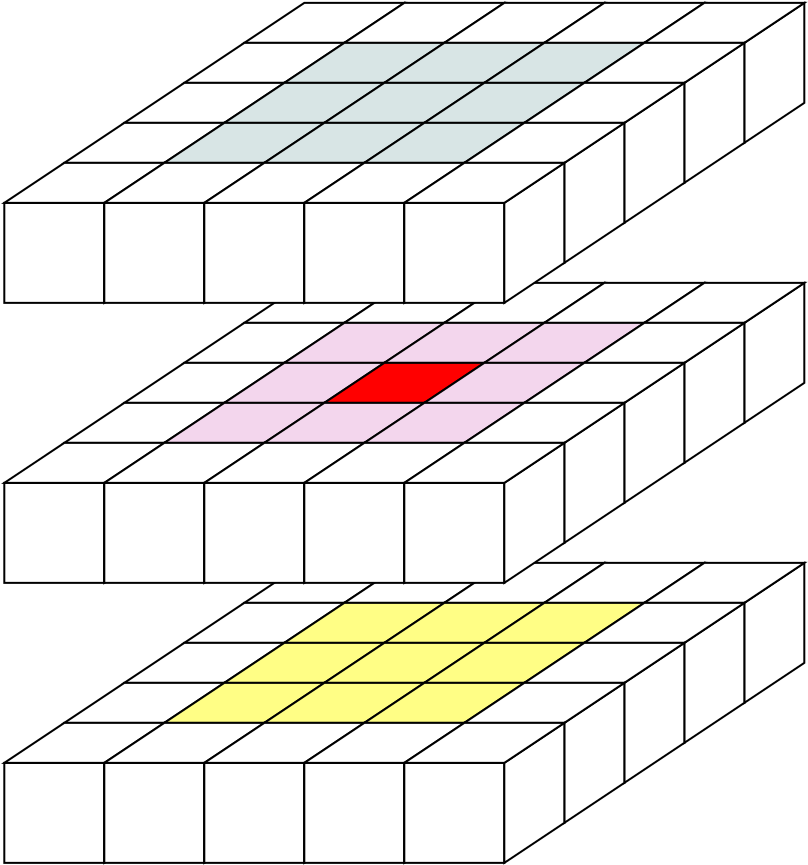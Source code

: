 <?xml version="1.0" encoding="UTF-8"?>
<dia:diagram xmlns:dia="http://www.lysator.liu.se/~alla/dia/">
  <dia:layer name="Sfondo" visible="true" active="true">
    <dia:object type="Standard - Box" version="0" id="O0">
      <dia:attribute name="obj_pos">
        <dia:point val="-55,-30"/>
      </dia:attribute>
      <dia:attribute name="obj_bb">
        <dia:rectangle val="-55.05,-30.05;-49.95,-24.95"/>
      </dia:attribute>
      <dia:attribute name="elem_corner">
        <dia:point val="-55,-30"/>
      </dia:attribute>
      <dia:attribute name="elem_width">
        <dia:real val="5"/>
      </dia:attribute>
      <dia:attribute name="elem_height">
        <dia:real val="5"/>
      </dia:attribute>
      <dia:attribute name="show_background">
        <dia:boolean val="true"/>
      </dia:attribute>
    </dia:object>
    <dia:object type="Standard - Polygon" version="0" id="O1">
      <dia:attribute name="obj_pos">
        <dia:point val="-50,-30"/>
      </dia:attribute>
      <dia:attribute name="obj_bb">
        <dia:rectangle val="-50.05,-32.093;-46.95,-24.907"/>
      </dia:attribute>
      <dia:attribute name="poly_points">
        <dia:point val="-50,-30"/>
        <dia:point val="-50,-25"/>
        <dia:point val="-47,-27"/>
        <dia:point val="-47,-32"/>
      </dia:attribute>
      <dia:attribute name="show_background">
        <dia:boolean val="true"/>
      </dia:attribute>
    </dia:object>
    <dia:object type="Standard - Polygon" version="0" id="O2">
      <dia:attribute name="obj_pos">
        <dia:point val="-52,-32"/>
      </dia:attribute>
      <dia:attribute name="obj_bb">
        <dia:rectangle val="-55.165,-32.05;-46.835,-29.95"/>
      </dia:attribute>
      <dia:attribute name="poly_points">
        <dia:point val="-52,-32"/>
        <dia:point val="-55,-30"/>
        <dia:point val="-50,-30"/>
        <dia:point val="-47,-32"/>
      </dia:attribute>
      <dia:attribute name="show_background">
        <dia:boolean val="true"/>
      </dia:attribute>
    </dia:object>
    <dia:object type="Standard - Box" version="0" id="O3">
      <dia:attribute name="obj_pos">
        <dia:point val="-50,-30"/>
      </dia:attribute>
      <dia:attribute name="obj_bb">
        <dia:rectangle val="-50.05,-30.05;-44.95,-24.95"/>
      </dia:attribute>
      <dia:attribute name="elem_corner">
        <dia:point val="-50,-30"/>
      </dia:attribute>
      <dia:attribute name="elem_width">
        <dia:real val="5"/>
      </dia:attribute>
      <dia:attribute name="elem_height">
        <dia:real val="5"/>
      </dia:attribute>
      <dia:attribute name="show_background">
        <dia:boolean val="true"/>
      </dia:attribute>
    </dia:object>
    <dia:object type="Standard - Polygon" version="0" id="O4">
      <dia:attribute name="obj_pos">
        <dia:point val="-45,-30"/>
      </dia:attribute>
      <dia:attribute name="obj_bb">
        <dia:rectangle val="-45.05,-32.093;-41.95,-24.907"/>
      </dia:attribute>
      <dia:attribute name="poly_points">
        <dia:point val="-45,-30"/>
        <dia:point val="-45,-25"/>
        <dia:point val="-42,-27"/>
        <dia:point val="-42,-32"/>
      </dia:attribute>
      <dia:attribute name="show_background">
        <dia:boolean val="true"/>
      </dia:attribute>
    </dia:object>
    <dia:object type="Standard - Polygon" version="0" id="O5">
      <dia:attribute name="obj_pos">
        <dia:point val="-47,-32"/>
      </dia:attribute>
      <dia:attribute name="obj_bb">
        <dia:rectangle val="-50.165,-32.05;-41.835,-29.95"/>
      </dia:attribute>
      <dia:attribute name="poly_points">
        <dia:point val="-47,-32"/>
        <dia:point val="-50,-30"/>
        <dia:point val="-45,-30"/>
        <dia:point val="-42,-32"/>
      </dia:attribute>
      <dia:attribute name="show_background">
        <dia:boolean val="true"/>
      </dia:attribute>
    </dia:object>
    <dia:object type="Standard - Box" version="0" id="O6">
      <dia:attribute name="obj_pos">
        <dia:point val="-45,-30"/>
      </dia:attribute>
      <dia:attribute name="obj_bb">
        <dia:rectangle val="-45.05,-30.05;-39.95,-24.95"/>
      </dia:attribute>
      <dia:attribute name="elem_corner">
        <dia:point val="-45,-30"/>
      </dia:attribute>
      <dia:attribute name="elem_width">
        <dia:real val="5"/>
      </dia:attribute>
      <dia:attribute name="elem_height">
        <dia:real val="5"/>
      </dia:attribute>
      <dia:attribute name="show_background">
        <dia:boolean val="true"/>
      </dia:attribute>
    </dia:object>
    <dia:object type="Standard - Polygon" version="0" id="O7">
      <dia:attribute name="obj_pos">
        <dia:point val="-40,-30"/>
      </dia:attribute>
      <dia:attribute name="obj_bb">
        <dia:rectangle val="-40.05,-32.093;-36.95,-24.907"/>
      </dia:attribute>
      <dia:attribute name="poly_points">
        <dia:point val="-40,-30"/>
        <dia:point val="-40,-25"/>
        <dia:point val="-37,-27"/>
        <dia:point val="-37,-32"/>
      </dia:attribute>
      <dia:attribute name="show_background">
        <dia:boolean val="true"/>
      </dia:attribute>
    </dia:object>
    <dia:object type="Standard - Polygon" version="0" id="O8">
      <dia:attribute name="obj_pos">
        <dia:point val="-42,-32"/>
      </dia:attribute>
      <dia:attribute name="obj_bb">
        <dia:rectangle val="-45.165,-32.05;-36.835,-29.95"/>
      </dia:attribute>
      <dia:attribute name="poly_points">
        <dia:point val="-42,-32"/>
        <dia:point val="-45,-30"/>
        <dia:point val="-40,-30"/>
        <dia:point val="-37,-32"/>
      </dia:attribute>
      <dia:attribute name="show_background">
        <dia:boolean val="true"/>
      </dia:attribute>
    </dia:object>
    <dia:object type="Standard - Box" version="0" id="O9">
      <dia:attribute name="obj_pos">
        <dia:point val="-40,-30"/>
      </dia:attribute>
      <dia:attribute name="obj_bb">
        <dia:rectangle val="-40.05,-30.05;-34.95,-24.95"/>
      </dia:attribute>
      <dia:attribute name="elem_corner">
        <dia:point val="-40,-30"/>
      </dia:attribute>
      <dia:attribute name="elem_width">
        <dia:real val="5"/>
      </dia:attribute>
      <dia:attribute name="elem_height">
        <dia:real val="5"/>
      </dia:attribute>
      <dia:attribute name="show_background">
        <dia:boolean val="true"/>
      </dia:attribute>
    </dia:object>
    <dia:object type="Standard - Polygon" version="0" id="O10">
      <dia:attribute name="obj_pos">
        <dia:point val="-35,-30"/>
      </dia:attribute>
      <dia:attribute name="obj_bb">
        <dia:rectangle val="-35.05,-32.093;-31.95,-24.907"/>
      </dia:attribute>
      <dia:attribute name="poly_points">
        <dia:point val="-35,-30"/>
        <dia:point val="-35,-25"/>
        <dia:point val="-32,-27"/>
        <dia:point val="-32,-32"/>
      </dia:attribute>
      <dia:attribute name="show_background">
        <dia:boolean val="true"/>
      </dia:attribute>
    </dia:object>
    <dia:object type="Standard - Polygon" version="0" id="O11">
      <dia:attribute name="obj_pos">
        <dia:point val="-37,-32"/>
      </dia:attribute>
      <dia:attribute name="obj_bb">
        <dia:rectangle val="-40.165,-32.05;-31.835,-29.95"/>
      </dia:attribute>
      <dia:attribute name="poly_points">
        <dia:point val="-37,-32"/>
        <dia:point val="-40,-30"/>
        <dia:point val="-35,-30"/>
        <dia:point val="-32,-32"/>
      </dia:attribute>
      <dia:attribute name="show_background">
        <dia:boolean val="true"/>
      </dia:attribute>
    </dia:object>
    <dia:object type="Standard - Box" version="0" id="O12">
      <dia:attribute name="obj_pos">
        <dia:point val="-35,-30"/>
      </dia:attribute>
      <dia:attribute name="obj_bb">
        <dia:rectangle val="-35.05,-30.05;-29.95,-24.95"/>
      </dia:attribute>
      <dia:attribute name="elem_corner">
        <dia:point val="-35,-30"/>
      </dia:attribute>
      <dia:attribute name="elem_width">
        <dia:real val="5"/>
      </dia:attribute>
      <dia:attribute name="elem_height">
        <dia:real val="5"/>
      </dia:attribute>
      <dia:attribute name="show_background">
        <dia:boolean val="true"/>
      </dia:attribute>
    </dia:object>
    <dia:object type="Standard - Polygon" version="0" id="O13">
      <dia:attribute name="obj_pos">
        <dia:point val="-30,-30"/>
      </dia:attribute>
      <dia:attribute name="obj_bb">
        <dia:rectangle val="-30.05,-32.093;-26.95,-24.907"/>
      </dia:attribute>
      <dia:attribute name="poly_points">
        <dia:point val="-30,-30"/>
        <dia:point val="-30,-25"/>
        <dia:point val="-27,-27"/>
        <dia:point val="-27,-32"/>
      </dia:attribute>
      <dia:attribute name="show_background">
        <dia:boolean val="true"/>
      </dia:attribute>
    </dia:object>
    <dia:object type="Standard - Polygon" version="0" id="O14">
      <dia:attribute name="obj_pos">
        <dia:point val="-32,-32"/>
      </dia:attribute>
      <dia:attribute name="obj_bb">
        <dia:rectangle val="-35.165,-32.05;-26.835,-29.95"/>
      </dia:attribute>
      <dia:attribute name="poly_points">
        <dia:point val="-32,-32"/>
        <dia:point val="-35,-30"/>
        <dia:point val="-30,-30"/>
        <dia:point val="-27,-32"/>
      </dia:attribute>
      <dia:attribute name="show_background">
        <dia:boolean val="true"/>
      </dia:attribute>
    </dia:object>
    <dia:object type="Standard - Box" version="0" id="O15">
      <dia:attribute name="obj_pos">
        <dia:point val="-58,-28"/>
      </dia:attribute>
      <dia:attribute name="obj_bb">
        <dia:rectangle val="-58.05,-28.05;-52.95,-22.95"/>
      </dia:attribute>
      <dia:attribute name="elem_corner">
        <dia:point val="-58,-28"/>
      </dia:attribute>
      <dia:attribute name="elem_width">
        <dia:real val="5"/>
      </dia:attribute>
      <dia:attribute name="elem_height">
        <dia:real val="5"/>
      </dia:attribute>
      <dia:attribute name="show_background">
        <dia:boolean val="true"/>
      </dia:attribute>
    </dia:object>
    <dia:object type="Standard - Polygon" version="0" id="O16">
      <dia:attribute name="obj_pos">
        <dia:point val="-53,-28"/>
      </dia:attribute>
      <dia:attribute name="obj_bb">
        <dia:rectangle val="-53.05,-30.093;-49.95,-22.907"/>
      </dia:attribute>
      <dia:attribute name="poly_points">
        <dia:point val="-53,-28"/>
        <dia:point val="-53,-23"/>
        <dia:point val="-50,-25"/>
        <dia:point val="-50,-30"/>
      </dia:attribute>
      <dia:attribute name="show_background">
        <dia:boolean val="true"/>
      </dia:attribute>
    </dia:object>
    <dia:object type="Standard - Polygon" version="0" id="O17">
      <dia:attribute name="obj_pos">
        <dia:point val="-55,-30"/>
      </dia:attribute>
      <dia:attribute name="obj_bb">
        <dia:rectangle val="-58.165,-30.05;-49.835,-27.95"/>
      </dia:attribute>
      <dia:attribute name="poly_points">
        <dia:point val="-55,-30"/>
        <dia:point val="-58,-28"/>
        <dia:point val="-53,-28"/>
        <dia:point val="-50,-30"/>
      </dia:attribute>
      <dia:attribute name="show_background">
        <dia:boolean val="true"/>
      </dia:attribute>
    </dia:object>
    <dia:object type="Standard - Box" version="0" id="O18">
      <dia:attribute name="obj_pos">
        <dia:point val="-53,-28"/>
      </dia:attribute>
      <dia:attribute name="obj_bb">
        <dia:rectangle val="-53.05,-28.05;-47.95,-22.95"/>
      </dia:attribute>
      <dia:attribute name="elem_corner">
        <dia:point val="-53,-28"/>
      </dia:attribute>
      <dia:attribute name="elem_width">
        <dia:real val="5"/>
      </dia:attribute>
      <dia:attribute name="elem_height">
        <dia:real val="5"/>
      </dia:attribute>
      <dia:attribute name="show_background">
        <dia:boolean val="true"/>
      </dia:attribute>
    </dia:object>
    <dia:object type="Standard - Polygon" version="0" id="O19">
      <dia:attribute name="obj_pos">
        <dia:point val="-48,-28"/>
      </dia:attribute>
      <dia:attribute name="obj_bb">
        <dia:rectangle val="-48.05,-30.093;-44.95,-22.907"/>
      </dia:attribute>
      <dia:attribute name="poly_points">
        <dia:point val="-48,-28"/>
        <dia:point val="-48,-23"/>
        <dia:point val="-45,-25"/>
        <dia:point val="-45,-30"/>
      </dia:attribute>
      <dia:attribute name="show_background">
        <dia:boolean val="true"/>
      </dia:attribute>
    </dia:object>
    <dia:object type="Standard - Polygon" version="0" id="O20">
      <dia:attribute name="obj_pos">
        <dia:point val="-50,-30"/>
      </dia:attribute>
      <dia:attribute name="obj_bb">
        <dia:rectangle val="-53.165,-30.05;-44.835,-27.95"/>
      </dia:attribute>
      <dia:attribute name="poly_points">
        <dia:point val="-50,-30"/>
        <dia:point val="-53,-28"/>
        <dia:point val="-48,-28"/>
        <dia:point val="-45,-30"/>
      </dia:attribute>
      <dia:attribute name="line_width">
        <dia:real val="0.1"/>
      </dia:attribute>
      <dia:attribute name="inner_color">
        <dia:color val="#fffe85"/>
      </dia:attribute>
      <dia:attribute name="show_background">
        <dia:boolean val="true"/>
      </dia:attribute>
    </dia:object>
    <dia:object type="Standard - Box" version="0" id="O21">
      <dia:attribute name="obj_pos">
        <dia:point val="-48,-28"/>
      </dia:attribute>
      <dia:attribute name="obj_bb">
        <dia:rectangle val="-48.05,-28.05;-42.95,-22.95"/>
      </dia:attribute>
      <dia:attribute name="elem_corner">
        <dia:point val="-48,-28"/>
      </dia:attribute>
      <dia:attribute name="elem_width">
        <dia:real val="5"/>
      </dia:attribute>
      <dia:attribute name="elem_height">
        <dia:real val="5"/>
      </dia:attribute>
      <dia:attribute name="show_background">
        <dia:boolean val="true"/>
      </dia:attribute>
    </dia:object>
    <dia:object type="Standard - Polygon" version="0" id="O22">
      <dia:attribute name="obj_pos">
        <dia:point val="-43,-28"/>
      </dia:attribute>
      <dia:attribute name="obj_bb">
        <dia:rectangle val="-43.05,-30.093;-39.95,-22.907"/>
      </dia:attribute>
      <dia:attribute name="poly_points">
        <dia:point val="-43,-28"/>
        <dia:point val="-43,-23"/>
        <dia:point val="-40,-25"/>
        <dia:point val="-40,-30"/>
      </dia:attribute>
      <dia:attribute name="show_background">
        <dia:boolean val="true"/>
      </dia:attribute>
    </dia:object>
    <dia:object type="Standard - Polygon" version="0" id="O23">
      <dia:attribute name="obj_pos">
        <dia:point val="-45,-30"/>
      </dia:attribute>
      <dia:attribute name="obj_bb">
        <dia:rectangle val="-48.165,-30.05;-39.835,-27.95"/>
      </dia:attribute>
      <dia:attribute name="poly_points">
        <dia:point val="-45,-30"/>
        <dia:point val="-48,-28"/>
        <dia:point val="-43,-28"/>
        <dia:point val="-40,-30"/>
      </dia:attribute>
      <dia:attribute name="line_width">
        <dia:real val="0.1"/>
      </dia:attribute>
      <dia:attribute name="inner_color">
        <dia:color val="#fffe85"/>
      </dia:attribute>
      <dia:attribute name="show_background">
        <dia:boolean val="true"/>
      </dia:attribute>
    </dia:object>
    <dia:object type="Standard - Box" version="0" id="O24">
      <dia:attribute name="obj_pos">
        <dia:point val="-43,-28"/>
      </dia:attribute>
      <dia:attribute name="obj_bb">
        <dia:rectangle val="-43.05,-28.05;-37.95,-22.95"/>
      </dia:attribute>
      <dia:attribute name="elem_corner">
        <dia:point val="-43,-28"/>
      </dia:attribute>
      <dia:attribute name="elem_width">
        <dia:real val="5"/>
      </dia:attribute>
      <dia:attribute name="elem_height">
        <dia:real val="5"/>
      </dia:attribute>
      <dia:attribute name="show_background">
        <dia:boolean val="true"/>
      </dia:attribute>
    </dia:object>
    <dia:object type="Standard - Polygon" version="0" id="O25">
      <dia:attribute name="obj_pos">
        <dia:point val="-38,-28"/>
      </dia:attribute>
      <dia:attribute name="obj_bb">
        <dia:rectangle val="-38.05,-30.093;-34.95,-22.907"/>
      </dia:attribute>
      <dia:attribute name="poly_points">
        <dia:point val="-38,-28"/>
        <dia:point val="-38,-23"/>
        <dia:point val="-35,-25"/>
        <dia:point val="-35,-30"/>
      </dia:attribute>
      <dia:attribute name="show_background">
        <dia:boolean val="true"/>
      </dia:attribute>
    </dia:object>
    <dia:object type="Standard - Polygon" version="0" id="O26">
      <dia:attribute name="obj_pos">
        <dia:point val="-40,-30"/>
      </dia:attribute>
      <dia:attribute name="obj_bb">
        <dia:rectangle val="-43.165,-30.05;-34.835,-27.95"/>
      </dia:attribute>
      <dia:attribute name="poly_points">
        <dia:point val="-40,-30"/>
        <dia:point val="-43,-28"/>
        <dia:point val="-38,-28"/>
        <dia:point val="-35,-30"/>
      </dia:attribute>
      <dia:attribute name="line_width">
        <dia:real val="0.1"/>
      </dia:attribute>
      <dia:attribute name="inner_color">
        <dia:color val="#fffe85"/>
      </dia:attribute>
      <dia:attribute name="show_background">
        <dia:boolean val="true"/>
      </dia:attribute>
    </dia:object>
    <dia:object type="Standard - Box" version="0" id="O27">
      <dia:attribute name="obj_pos">
        <dia:point val="-38,-28"/>
      </dia:attribute>
      <dia:attribute name="obj_bb">
        <dia:rectangle val="-38.05,-28.05;-32.95,-22.95"/>
      </dia:attribute>
      <dia:attribute name="elem_corner">
        <dia:point val="-38,-28"/>
      </dia:attribute>
      <dia:attribute name="elem_width">
        <dia:real val="5"/>
      </dia:attribute>
      <dia:attribute name="elem_height">
        <dia:real val="5"/>
      </dia:attribute>
      <dia:attribute name="show_background">
        <dia:boolean val="true"/>
      </dia:attribute>
    </dia:object>
    <dia:object type="Standard - Polygon" version="0" id="O28">
      <dia:attribute name="obj_pos">
        <dia:point val="-33,-28"/>
      </dia:attribute>
      <dia:attribute name="obj_bb">
        <dia:rectangle val="-33.05,-30.093;-29.95,-22.907"/>
      </dia:attribute>
      <dia:attribute name="poly_points">
        <dia:point val="-33,-28"/>
        <dia:point val="-33,-23"/>
        <dia:point val="-30,-25"/>
        <dia:point val="-30,-30"/>
      </dia:attribute>
      <dia:attribute name="show_background">
        <dia:boolean val="true"/>
      </dia:attribute>
    </dia:object>
    <dia:object type="Standard - Polygon" version="0" id="O29">
      <dia:attribute name="obj_pos">
        <dia:point val="-35,-30"/>
      </dia:attribute>
      <dia:attribute name="obj_bb">
        <dia:rectangle val="-38.165,-30.05;-29.835,-27.95"/>
      </dia:attribute>
      <dia:attribute name="poly_points">
        <dia:point val="-35,-30"/>
        <dia:point val="-38,-28"/>
        <dia:point val="-33,-28"/>
        <dia:point val="-30,-30"/>
      </dia:attribute>
      <dia:attribute name="show_background">
        <dia:boolean val="true"/>
      </dia:attribute>
    </dia:object>
    <dia:object type="Standard - Box" version="0" id="O30">
      <dia:attribute name="obj_pos">
        <dia:point val="-61,-26"/>
      </dia:attribute>
      <dia:attribute name="obj_bb">
        <dia:rectangle val="-61.05,-26.05;-55.95,-20.95"/>
      </dia:attribute>
      <dia:attribute name="elem_corner">
        <dia:point val="-61,-26"/>
      </dia:attribute>
      <dia:attribute name="elem_width">
        <dia:real val="5"/>
      </dia:attribute>
      <dia:attribute name="elem_height">
        <dia:real val="5"/>
      </dia:attribute>
      <dia:attribute name="show_background">
        <dia:boolean val="true"/>
      </dia:attribute>
    </dia:object>
    <dia:object type="Standard - Polygon" version="0" id="O31">
      <dia:attribute name="obj_pos">
        <dia:point val="-56,-26"/>
      </dia:attribute>
      <dia:attribute name="obj_bb">
        <dia:rectangle val="-56.05,-28.093;-52.95,-20.907"/>
      </dia:attribute>
      <dia:attribute name="poly_points">
        <dia:point val="-56,-26"/>
        <dia:point val="-56,-21"/>
        <dia:point val="-53,-23"/>
        <dia:point val="-53,-28"/>
      </dia:attribute>
      <dia:attribute name="show_background">
        <dia:boolean val="true"/>
      </dia:attribute>
    </dia:object>
    <dia:object type="Standard - Polygon" version="0" id="O32">
      <dia:attribute name="obj_pos">
        <dia:point val="-58,-28"/>
      </dia:attribute>
      <dia:attribute name="obj_bb">
        <dia:rectangle val="-61.165,-28.05;-52.835,-25.95"/>
      </dia:attribute>
      <dia:attribute name="poly_points">
        <dia:point val="-58,-28"/>
        <dia:point val="-61,-26"/>
        <dia:point val="-56,-26"/>
        <dia:point val="-53,-28"/>
      </dia:attribute>
      <dia:attribute name="show_background">
        <dia:boolean val="true"/>
      </dia:attribute>
    </dia:object>
    <dia:object type="Standard - Box" version="0" id="O33">
      <dia:attribute name="obj_pos">
        <dia:point val="-56,-26"/>
      </dia:attribute>
      <dia:attribute name="obj_bb">
        <dia:rectangle val="-56.05,-26.05;-50.95,-20.95"/>
      </dia:attribute>
      <dia:attribute name="elem_corner">
        <dia:point val="-56,-26"/>
      </dia:attribute>
      <dia:attribute name="elem_width">
        <dia:real val="5"/>
      </dia:attribute>
      <dia:attribute name="elem_height">
        <dia:real val="5"/>
      </dia:attribute>
      <dia:attribute name="show_background">
        <dia:boolean val="true"/>
      </dia:attribute>
    </dia:object>
    <dia:object type="Standard - Polygon" version="0" id="O34">
      <dia:attribute name="obj_pos">
        <dia:point val="-51,-26"/>
      </dia:attribute>
      <dia:attribute name="obj_bb">
        <dia:rectangle val="-51.05,-28.093;-47.95,-20.907"/>
      </dia:attribute>
      <dia:attribute name="poly_points">
        <dia:point val="-51,-26"/>
        <dia:point val="-51,-21"/>
        <dia:point val="-48,-23"/>
        <dia:point val="-48,-28"/>
      </dia:attribute>
      <dia:attribute name="show_background">
        <dia:boolean val="true"/>
      </dia:attribute>
    </dia:object>
    <dia:object type="Standard - Polygon" version="0" id="O35">
      <dia:attribute name="obj_pos">
        <dia:point val="-53,-28"/>
      </dia:attribute>
      <dia:attribute name="obj_bb">
        <dia:rectangle val="-56.165,-28.05;-47.835,-25.95"/>
      </dia:attribute>
      <dia:attribute name="poly_points">
        <dia:point val="-53,-28"/>
        <dia:point val="-56,-26"/>
        <dia:point val="-51,-26"/>
        <dia:point val="-48,-28"/>
      </dia:attribute>
      <dia:attribute name="line_width">
        <dia:real val="0.1"/>
      </dia:attribute>
      <dia:attribute name="inner_color">
        <dia:color val="#fffe85"/>
      </dia:attribute>
      <dia:attribute name="show_background">
        <dia:boolean val="true"/>
      </dia:attribute>
    </dia:object>
    <dia:object type="Standard - Box" version="0" id="O36">
      <dia:attribute name="obj_pos">
        <dia:point val="-51,-26"/>
      </dia:attribute>
      <dia:attribute name="obj_bb">
        <dia:rectangle val="-51.05,-26.05;-45.95,-20.95"/>
      </dia:attribute>
      <dia:attribute name="elem_corner">
        <dia:point val="-51,-26"/>
      </dia:attribute>
      <dia:attribute name="elem_width">
        <dia:real val="5"/>
      </dia:attribute>
      <dia:attribute name="elem_height">
        <dia:real val="5"/>
      </dia:attribute>
      <dia:attribute name="show_background">
        <dia:boolean val="true"/>
      </dia:attribute>
    </dia:object>
    <dia:object type="Standard - Polygon" version="0" id="O37">
      <dia:attribute name="obj_pos">
        <dia:point val="-46,-26"/>
      </dia:attribute>
      <dia:attribute name="obj_bb">
        <dia:rectangle val="-46.05,-28.093;-42.95,-20.907"/>
      </dia:attribute>
      <dia:attribute name="poly_points">
        <dia:point val="-46,-26"/>
        <dia:point val="-46,-21"/>
        <dia:point val="-43,-23"/>
        <dia:point val="-43,-28"/>
      </dia:attribute>
      <dia:attribute name="show_background">
        <dia:boolean val="true"/>
      </dia:attribute>
    </dia:object>
    <dia:object type="Standard - Polygon" version="0" id="O38">
      <dia:attribute name="obj_pos">
        <dia:point val="-48,-28"/>
      </dia:attribute>
      <dia:attribute name="obj_bb">
        <dia:rectangle val="-51.165,-28.05;-42.835,-25.95"/>
      </dia:attribute>
      <dia:attribute name="poly_points">
        <dia:point val="-48,-28"/>
        <dia:point val="-51,-26"/>
        <dia:point val="-46,-26"/>
        <dia:point val="-43,-28"/>
      </dia:attribute>
      <dia:attribute name="line_width">
        <dia:real val="0.1"/>
      </dia:attribute>
      <dia:attribute name="inner_color">
        <dia:color val="#fffe85"/>
      </dia:attribute>
      <dia:attribute name="show_background">
        <dia:boolean val="true"/>
      </dia:attribute>
    </dia:object>
    <dia:object type="Standard - Box" version="0" id="O39">
      <dia:attribute name="obj_pos">
        <dia:point val="-46,-26"/>
      </dia:attribute>
      <dia:attribute name="obj_bb">
        <dia:rectangle val="-46.05,-26.05;-40.95,-20.95"/>
      </dia:attribute>
      <dia:attribute name="elem_corner">
        <dia:point val="-46,-26"/>
      </dia:attribute>
      <dia:attribute name="elem_width">
        <dia:real val="5"/>
      </dia:attribute>
      <dia:attribute name="elem_height">
        <dia:real val="5"/>
      </dia:attribute>
      <dia:attribute name="show_background">
        <dia:boolean val="true"/>
      </dia:attribute>
    </dia:object>
    <dia:object type="Standard - Polygon" version="0" id="O40">
      <dia:attribute name="obj_pos">
        <dia:point val="-41,-26"/>
      </dia:attribute>
      <dia:attribute name="obj_bb">
        <dia:rectangle val="-41.05,-28.093;-37.95,-20.907"/>
      </dia:attribute>
      <dia:attribute name="poly_points">
        <dia:point val="-41,-26"/>
        <dia:point val="-41,-21"/>
        <dia:point val="-38,-23"/>
        <dia:point val="-38,-28"/>
      </dia:attribute>
      <dia:attribute name="show_background">
        <dia:boolean val="true"/>
      </dia:attribute>
    </dia:object>
    <dia:object type="Standard - Polygon" version="0" id="O41">
      <dia:attribute name="obj_pos">
        <dia:point val="-43,-28"/>
      </dia:attribute>
      <dia:attribute name="obj_bb">
        <dia:rectangle val="-46.165,-28.05;-37.835,-25.95"/>
      </dia:attribute>
      <dia:attribute name="poly_points">
        <dia:point val="-43,-28"/>
        <dia:point val="-46,-26"/>
        <dia:point val="-41,-26"/>
        <dia:point val="-38,-28"/>
      </dia:attribute>
      <dia:attribute name="line_width">
        <dia:real val="0.1"/>
      </dia:attribute>
      <dia:attribute name="inner_color">
        <dia:color val="#fffe85"/>
      </dia:attribute>
      <dia:attribute name="show_background">
        <dia:boolean val="true"/>
      </dia:attribute>
    </dia:object>
    <dia:object type="Standard - Box" version="0" id="O42">
      <dia:attribute name="obj_pos">
        <dia:point val="-41,-26"/>
      </dia:attribute>
      <dia:attribute name="obj_bb">
        <dia:rectangle val="-41.05,-26.05;-35.95,-20.95"/>
      </dia:attribute>
      <dia:attribute name="elem_corner">
        <dia:point val="-41,-26"/>
      </dia:attribute>
      <dia:attribute name="elem_width">
        <dia:real val="5"/>
      </dia:attribute>
      <dia:attribute name="elem_height">
        <dia:real val="5"/>
      </dia:attribute>
      <dia:attribute name="show_background">
        <dia:boolean val="true"/>
      </dia:attribute>
    </dia:object>
    <dia:object type="Standard - Polygon" version="0" id="O43">
      <dia:attribute name="obj_pos">
        <dia:point val="-36,-26"/>
      </dia:attribute>
      <dia:attribute name="obj_bb">
        <dia:rectangle val="-36.05,-28.093;-32.95,-20.907"/>
      </dia:attribute>
      <dia:attribute name="poly_points">
        <dia:point val="-36,-26"/>
        <dia:point val="-36,-21"/>
        <dia:point val="-33,-23"/>
        <dia:point val="-33,-28"/>
      </dia:attribute>
      <dia:attribute name="show_background">
        <dia:boolean val="true"/>
      </dia:attribute>
    </dia:object>
    <dia:object type="Standard - Polygon" version="0" id="O44">
      <dia:attribute name="obj_pos">
        <dia:point val="-38,-28"/>
      </dia:attribute>
      <dia:attribute name="obj_bb">
        <dia:rectangle val="-41.165,-28.05;-32.835,-25.95"/>
      </dia:attribute>
      <dia:attribute name="poly_points">
        <dia:point val="-38,-28"/>
        <dia:point val="-41,-26"/>
        <dia:point val="-36,-26"/>
        <dia:point val="-33,-28"/>
      </dia:attribute>
      <dia:attribute name="show_background">
        <dia:boolean val="true"/>
      </dia:attribute>
    </dia:object>
    <dia:object type="Standard - Box" version="0" id="O45">
      <dia:attribute name="obj_pos">
        <dia:point val="-64,-24"/>
      </dia:attribute>
      <dia:attribute name="obj_bb">
        <dia:rectangle val="-64.05,-24.05;-58.95,-18.95"/>
      </dia:attribute>
      <dia:attribute name="elem_corner">
        <dia:point val="-64,-24"/>
      </dia:attribute>
      <dia:attribute name="elem_width">
        <dia:real val="5"/>
      </dia:attribute>
      <dia:attribute name="elem_height">
        <dia:real val="5"/>
      </dia:attribute>
      <dia:attribute name="show_background">
        <dia:boolean val="true"/>
      </dia:attribute>
    </dia:object>
    <dia:object type="Standard - Polygon" version="0" id="O46">
      <dia:attribute name="obj_pos">
        <dia:point val="-59,-24"/>
      </dia:attribute>
      <dia:attribute name="obj_bb">
        <dia:rectangle val="-59.05,-26.093;-55.95,-18.907"/>
      </dia:attribute>
      <dia:attribute name="poly_points">
        <dia:point val="-59,-24"/>
        <dia:point val="-59,-19"/>
        <dia:point val="-56,-21"/>
        <dia:point val="-56,-26"/>
      </dia:attribute>
      <dia:attribute name="show_background">
        <dia:boolean val="true"/>
      </dia:attribute>
    </dia:object>
    <dia:object type="Standard - Polygon" version="0" id="O47">
      <dia:attribute name="obj_pos">
        <dia:point val="-61,-26"/>
      </dia:attribute>
      <dia:attribute name="obj_bb">
        <dia:rectangle val="-64.165,-26.05;-55.835,-23.95"/>
      </dia:attribute>
      <dia:attribute name="poly_points">
        <dia:point val="-61,-26"/>
        <dia:point val="-64,-24"/>
        <dia:point val="-59,-24"/>
        <dia:point val="-56,-26"/>
      </dia:attribute>
      <dia:attribute name="show_background">
        <dia:boolean val="true"/>
      </dia:attribute>
    </dia:object>
    <dia:object type="Standard - Box" version="0" id="O48">
      <dia:attribute name="obj_pos">
        <dia:point val="-59,-24"/>
      </dia:attribute>
      <dia:attribute name="obj_bb">
        <dia:rectangle val="-59.05,-24.05;-53.95,-18.95"/>
      </dia:attribute>
      <dia:attribute name="elem_corner">
        <dia:point val="-59,-24"/>
      </dia:attribute>
      <dia:attribute name="elem_width">
        <dia:real val="5"/>
      </dia:attribute>
      <dia:attribute name="elem_height">
        <dia:real val="5"/>
      </dia:attribute>
      <dia:attribute name="show_background">
        <dia:boolean val="true"/>
      </dia:attribute>
    </dia:object>
    <dia:object type="Standard - Polygon" version="0" id="O49">
      <dia:attribute name="obj_pos">
        <dia:point val="-54,-24"/>
      </dia:attribute>
      <dia:attribute name="obj_bb">
        <dia:rectangle val="-54.05,-26.093;-50.95,-18.907"/>
      </dia:attribute>
      <dia:attribute name="poly_points">
        <dia:point val="-54,-24"/>
        <dia:point val="-54,-19"/>
        <dia:point val="-51,-21"/>
        <dia:point val="-51,-26"/>
      </dia:attribute>
      <dia:attribute name="show_background">
        <dia:boolean val="true"/>
      </dia:attribute>
    </dia:object>
    <dia:object type="Standard - Polygon" version="0" id="O50">
      <dia:attribute name="obj_pos">
        <dia:point val="-56,-26"/>
      </dia:attribute>
      <dia:attribute name="obj_bb">
        <dia:rectangle val="-59.165,-26.05;-50.835,-23.95"/>
      </dia:attribute>
      <dia:attribute name="poly_points">
        <dia:point val="-56,-26"/>
        <dia:point val="-59,-24"/>
        <dia:point val="-54,-24"/>
        <dia:point val="-51,-26"/>
      </dia:attribute>
      <dia:attribute name="line_width">
        <dia:real val="0.1"/>
      </dia:attribute>
      <dia:attribute name="inner_color">
        <dia:color val="#fffe85"/>
      </dia:attribute>
      <dia:attribute name="show_background">
        <dia:boolean val="true"/>
      </dia:attribute>
    </dia:object>
    <dia:object type="Standard - Box" version="0" id="O51">
      <dia:attribute name="obj_pos">
        <dia:point val="-54,-24"/>
      </dia:attribute>
      <dia:attribute name="obj_bb">
        <dia:rectangle val="-54.05,-24.05;-48.95,-18.95"/>
      </dia:attribute>
      <dia:attribute name="elem_corner">
        <dia:point val="-54,-24"/>
      </dia:attribute>
      <dia:attribute name="elem_width">
        <dia:real val="5"/>
      </dia:attribute>
      <dia:attribute name="elem_height">
        <dia:real val="5"/>
      </dia:attribute>
      <dia:attribute name="show_background">
        <dia:boolean val="true"/>
      </dia:attribute>
    </dia:object>
    <dia:object type="Standard - Polygon" version="0" id="O52">
      <dia:attribute name="obj_pos">
        <dia:point val="-49,-24"/>
      </dia:attribute>
      <dia:attribute name="obj_bb">
        <dia:rectangle val="-49.05,-26.093;-45.95,-18.907"/>
      </dia:attribute>
      <dia:attribute name="poly_points">
        <dia:point val="-49,-24"/>
        <dia:point val="-49,-19"/>
        <dia:point val="-46,-21"/>
        <dia:point val="-46,-26"/>
      </dia:attribute>
      <dia:attribute name="show_background">
        <dia:boolean val="true"/>
      </dia:attribute>
    </dia:object>
    <dia:object type="Standard - Polygon" version="0" id="O53">
      <dia:attribute name="obj_pos">
        <dia:point val="-51,-26"/>
      </dia:attribute>
      <dia:attribute name="obj_bb">
        <dia:rectangle val="-54.165,-26.05;-45.835,-23.95"/>
      </dia:attribute>
      <dia:attribute name="poly_points">
        <dia:point val="-51,-26"/>
        <dia:point val="-54,-24"/>
        <dia:point val="-49,-24"/>
        <dia:point val="-46,-26"/>
      </dia:attribute>
      <dia:attribute name="line_width">
        <dia:real val="0.1"/>
      </dia:attribute>
      <dia:attribute name="inner_color">
        <dia:color val="#fffe85"/>
      </dia:attribute>
      <dia:attribute name="show_background">
        <dia:boolean val="true"/>
      </dia:attribute>
    </dia:object>
    <dia:object type="Standard - Box" version="0" id="O54">
      <dia:attribute name="obj_pos">
        <dia:point val="-49,-24"/>
      </dia:attribute>
      <dia:attribute name="obj_bb">
        <dia:rectangle val="-49.05,-24.05;-43.95,-18.95"/>
      </dia:attribute>
      <dia:attribute name="elem_corner">
        <dia:point val="-49,-24"/>
      </dia:attribute>
      <dia:attribute name="elem_width">
        <dia:real val="5"/>
      </dia:attribute>
      <dia:attribute name="elem_height">
        <dia:real val="5"/>
      </dia:attribute>
      <dia:attribute name="show_background">
        <dia:boolean val="true"/>
      </dia:attribute>
    </dia:object>
    <dia:object type="Standard - Polygon" version="0" id="O55">
      <dia:attribute name="obj_pos">
        <dia:point val="-44,-24"/>
      </dia:attribute>
      <dia:attribute name="obj_bb">
        <dia:rectangle val="-44.05,-26.093;-40.95,-18.907"/>
      </dia:attribute>
      <dia:attribute name="poly_points">
        <dia:point val="-44,-24"/>
        <dia:point val="-44,-19"/>
        <dia:point val="-41,-21"/>
        <dia:point val="-41,-26"/>
      </dia:attribute>
      <dia:attribute name="show_background">
        <dia:boolean val="true"/>
      </dia:attribute>
    </dia:object>
    <dia:object type="Standard - Polygon" version="0" id="O56">
      <dia:attribute name="obj_pos">
        <dia:point val="-46,-26"/>
      </dia:attribute>
      <dia:attribute name="obj_bb">
        <dia:rectangle val="-49.165,-26.05;-40.835,-23.95"/>
      </dia:attribute>
      <dia:attribute name="poly_points">
        <dia:point val="-46,-26"/>
        <dia:point val="-49,-24"/>
        <dia:point val="-44,-24"/>
        <dia:point val="-41,-26"/>
      </dia:attribute>
      <dia:attribute name="line_width">
        <dia:real val="0.1"/>
      </dia:attribute>
      <dia:attribute name="inner_color">
        <dia:color val="#fffe85"/>
      </dia:attribute>
      <dia:attribute name="show_background">
        <dia:boolean val="true"/>
      </dia:attribute>
    </dia:object>
    <dia:object type="Standard - Box" version="0" id="O57">
      <dia:attribute name="obj_pos">
        <dia:point val="-44,-24"/>
      </dia:attribute>
      <dia:attribute name="obj_bb">
        <dia:rectangle val="-44.05,-24.05;-38.95,-18.95"/>
      </dia:attribute>
      <dia:attribute name="elem_corner">
        <dia:point val="-44,-24"/>
      </dia:attribute>
      <dia:attribute name="elem_width">
        <dia:real val="5"/>
      </dia:attribute>
      <dia:attribute name="elem_height">
        <dia:real val="5"/>
      </dia:attribute>
      <dia:attribute name="show_background">
        <dia:boolean val="true"/>
      </dia:attribute>
    </dia:object>
    <dia:object type="Standard - Polygon" version="0" id="O58">
      <dia:attribute name="obj_pos">
        <dia:point val="-39,-24"/>
      </dia:attribute>
      <dia:attribute name="obj_bb">
        <dia:rectangle val="-39.05,-26.093;-35.95,-18.907"/>
      </dia:attribute>
      <dia:attribute name="poly_points">
        <dia:point val="-39,-24"/>
        <dia:point val="-39,-19"/>
        <dia:point val="-36,-21"/>
        <dia:point val="-36,-26"/>
      </dia:attribute>
      <dia:attribute name="show_background">
        <dia:boolean val="true"/>
      </dia:attribute>
    </dia:object>
    <dia:object type="Standard - Polygon" version="0" id="O59">
      <dia:attribute name="obj_pos">
        <dia:point val="-41,-26"/>
      </dia:attribute>
      <dia:attribute name="obj_bb">
        <dia:rectangle val="-44.165,-26.05;-35.835,-23.95"/>
      </dia:attribute>
      <dia:attribute name="poly_points">
        <dia:point val="-41,-26"/>
        <dia:point val="-44,-24"/>
        <dia:point val="-39,-24"/>
        <dia:point val="-36,-26"/>
      </dia:attribute>
      <dia:attribute name="show_background">
        <dia:boolean val="true"/>
      </dia:attribute>
    </dia:object>
    <dia:object type="Standard - Box" version="0" id="O60">
      <dia:attribute name="obj_pos">
        <dia:point val="-67,-22"/>
      </dia:attribute>
      <dia:attribute name="obj_bb">
        <dia:rectangle val="-67.05,-22.05;-61.95,-16.95"/>
      </dia:attribute>
      <dia:attribute name="elem_corner">
        <dia:point val="-67,-22"/>
      </dia:attribute>
      <dia:attribute name="elem_width">
        <dia:real val="5"/>
      </dia:attribute>
      <dia:attribute name="elem_height">
        <dia:real val="5"/>
      </dia:attribute>
      <dia:attribute name="show_background">
        <dia:boolean val="true"/>
      </dia:attribute>
    </dia:object>
    <dia:object type="Standard - Polygon" version="0" id="O61">
      <dia:attribute name="obj_pos">
        <dia:point val="-62,-22"/>
      </dia:attribute>
      <dia:attribute name="obj_bb">
        <dia:rectangle val="-62.05,-24.093;-58.95,-16.907"/>
      </dia:attribute>
      <dia:attribute name="poly_points">
        <dia:point val="-62,-22"/>
        <dia:point val="-62,-17"/>
        <dia:point val="-59,-19"/>
        <dia:point val="-59,-24"/>
      </dia:attribute>
      <dia:attribute name="show_background">
        <dia:boolean val="true"/>
      </dia:attribute>
    </dia:object>
    <dia:object type="Standard - Polygon" version="0" id="O62">
      <dia:attribute name="obj_pos">
        <dia:point val="-64,-24"/>
      </dia:attribute>
      <dia:attribute name="obj_bb">
        <dia:rectangle val="-67.165,-24.05;-58.835,-21.95"/>
      </dia:attribute>
      <dia:attribute name="poly_points">
        <dia:point val="-64,-24"/>
        <dia:point val="-67,-22"/>
        <dia:point val="-62,-22"/>
        <dia:point val="-59,-24"/>
      </dia:attribute>
      <dia:attribute name="show_background">
        <dia:boolean val="true"/>
      </dia:attribute>
    </dia:object>
    <dia:object type="Standard - Box" version="0" id="O63">
      <dia:attribute name="obj_pos">
        <dia:point val="-62,-22"/>
      </dia:attribute>
      <dia:attribute name="obj_bb">
        <dia:rectangle val="-62.05,-22.05;-56.95,-16.95"/>
      </dia:attribute>
      <dia:attribute name="elem_corner">
        <dia:point val="-62,-22"/>
      </dia:attribute>
      <dia:attribute name="elem_width">
        <dia:real val="5"/>
      </dia:attribute>
      <dia:attribute name="elem_height">
        <dia:real val="5"/>
      </dia:attribute>
      <dia:attribute name="show_background">
        <dia:boolean val="true"/>
      </dia:attribute>
    </dia:object>
    <dia:object type="Standard - Polygon" version="0" id="O64">
      <dia:attribute name="obj_pos">
        <dia:point val="-57,-22"/>
      </dia:attribute>
      <dia:attribute name="obj_bb">
        <dia:rectangle val="-57.05,-24.093;-53.95,-16.907"/>
      </dia:attribute>
      <dia:attribute name="poly_points">
        <dia:point val="-57,-22"/>
        <dia:point val="-57,-17"/>
        <dia:point val="-54,-19"/>
        <dia:point val="-54,-24"/>
      </dia:attribute>
      <dia:attribute name="show_background">
        <dia:boolean val="true"/>
      </dia:attribute>
    </dia:object>
    <dia:object type="Standard - Polygon" version="0" id="O65">
      <dia:attribute name="obj_pos">
        <dia:point val="-59,-24"/>
      </dia:attribute>
      <dia:attribute name="obj_bb">
        <dia:rectangle val="-62.165,-24.05;-53.835,-21.95"/>
      </dia:attribute>
      <dia:attribute name="poly_points">
        <dia:point val="-59,-24"/>
        <dia:point val="-62,-22"/>
        <dia:point val="-57,-22"/>
        <dia:point val="-54,-24"/>
      </dia:attribute>
      <dia:attribute name="show_background">
        <dia:boolean val="true"/>
      </dia:attribute>
    </dia:object>
    <dia:object type="Standard - Box" version="0" id="O66">
      <dia:attribute name="obj_pos">
        <dia:point val="-57,-22"/>
      </dia:attribute>
      <dia:attribute name="obj_bb">
        <dia:rectangle val="-57.05,-22.05;-51.95,-16.95"/>
      </dia:attribute>
      <dia:attribute name="elem_corner">
        <dia:point val="-57,-22"/>
      </dia:attribute>
      <dia:attribute name="elem_width">
        <dia:real val="5"/>
      </dia:attribute>
      <dia:attribute name="elem_height">
        <dia:real val="5"/>
      </dia:attribute>
      <dia:attribute name="show_background">
        <dia:boolean val="true"/>
      </dia:attribute>
    </dia:object>
    <dia:object type="Standard - Polygon" version="0" id="O67">
      <dia:attribute name="obj_pos">
        <dia:point val="-52,-22"/>
      </dia:attribute>
      <dia:attribute name="obj_bb">
        <dia:rectangle val="-52.05,-24.093;-48.95,-16.907"/>
      </dia:attribute>
      <dia:attribute name="poly_points">
        <dia:point val="-52,-22"/>
        <dia:point val="-52,-17"/>
        <dia:point val="-49,-19"/>
        <dia:point val="-49,-24"/>
      </dia:attribute>
      <dia:attribute name="show_background">
        <dia:boolean val="true"/>
      </dia:attribute>
    </dia:object>
    <dia:object type="Standard - Polygon" version="0" id="O68">
      <dia:attribute name="obj_pos">
        <dia:point val="-54,-24"/>
      </dia:attribute>
      <dia:attribute name="obj_bb">
        <dia:rectangle val="-57.165,-24.05;-48.835,-21.95"/>
      </dia:attribute>
      <dia:attribute name="poly_points">
        <dia:point val="-54,-24"/>
        <dia:point val="-57,-22"/>
        <dia:point val="-52,-22"/>
        <dia:point val="-49,-24"/>
      </dia:attribute>
      <dia:attribute name="show_background">
        <dia:boolean val="true"/>
      </dia:attribute>
    </dia:object>
    <dia:object type="Standard - Box" version="0" id="O69">
      <dia:attribute name="obj_pos">
        <dia:point val="-52,-22"/>
      </dia:attribute>
      <dia:attribute name="obj_bb">
        <dia:rectangle val="-52.05,-22.05;-46.95,-16.95"/>
      </dia:attribute>
      <dia:attribute name="elem_corner">
        <dia:point val="-52,-22"/>
      </dia:attribute>
      <dia:attribute name="elem_width">
        <dia:real val="5"/>
      </dia:attribute>
      <dia:attribute name="elem_height">
        <dia:real val="5"/>
      </dia:attribute>
      <dia:attribute name="show_background">
        <dia:boolean val="true"/>
      </dia:attribute>
    </dia:object>
    <dia:object type="Standard - Polygon" version="0" id="O70">
      <dia:attribute name="obj_pos">
        <dia:point val="-47,-22"/>
      </dia:attribute>
      <dia:attribute name="obj_bb">
        <dia:rectangle val="-47.05,-24.093;-43.95,-16.907"/>
      </dia:attribute>
      <dia:attribute name="poly_points">
        <dia:point val="-47,-22"/>
        <dia:point val="-47,-17"/>
        <dia:point val="-44,-19"/>
        <dia:point val="-44,-24"/>
      </dia:attribute>
      <dia:attribute name="show_background">
        <dia:boolean val="true"/>
      </dia:attribute>
    </dia:object>
    <dia:object type="Standard - Polygon" version="0" id="O71">
      <dia:attribute name="obj_pos">
        <dia:point val="-49,-24"/>
      </dia:attribute>
      <dia:attribute name="obj_bb">
        <dia:rectangle val="-52.165,-24.05;-43.835,-21.95"/>
      </dia:attribute>
      <dia:attribute name="poly_points">
        <dia:point val="-49,-24"/>
        <dia:point val="-52,-22"/>
        <dia:point val="-47,-22"/>
        <dia:point val="-44,-24"/>
      </dia:attribute>
      <dia:attribute name="show_background">
        <dia:boolean val="true"/>
      </dia:attribute>
    </dia:object>
    <dia:object type="Standard - Box" version="0" id="O72">
      <dia:attribute name="obj_pos">
        <dia:point val="-47,-22"/>
      </dia:attribute>
      <dia:attribute name="obj_bb">
        <dia:rectangle val="-47.05,-22.05;-41.95,-16.95"/>
      </dia:attribute>
      <dia:attribute name="elem_corner">
        <dia:point val="-47,-22"/>
      </dia:attribute>
      <dia:attribute name="elem_width">
        <dia:real val="5"/>
      </dia:attribute>
      <dia:attribute name="elem_height">
        <dia:real val="5"/>
      </dia:attribute>
      <dia:attribute name="show_background">
        <dia:boolean val="true"/>
      </dia:attribute>
    </dia:object>
    <dia:object type="Standard - Polygon" version="0" id="O73">
      <dia:attribute name="obj_pos">
        <dia:point val="-42,-22"/>
      </dia:attribute>
      <dia:attribute name="obj_bb">
        <dia:rectangle val="-42.05,-24.093;-38.95,-16.907"/>
      </dia:attribute>
      <dia:attribute name="poly_points">
        <dia:point val="-42,-22"/>
        <dia:point val="-42,-17"/>
        <dia:point val="-39,-19"/>
        <dia:point val="-39,-24"/>
      </dia:attribute>
      <dia:attribute name="show_background">
        <dia:boolean val="true"/>
      </dia:attribute>
    </dia:object>
    <dia:object type="Standard - Polygon" version="0" id="O74">
      <dia:attribute name="obj_pos">
        <dia:point val="-44,-24"/>
      </dia:attribute>
      <dia:attribute name="obj_bb">
        <dia:rectangle val="-47.165,-24.05;-38.835,-21.95"/>
      </dia:attribute>
      <dia:attribute name="poly_points">
        <dia:point val="-44,-24"/>
        <dia:point val="-47,-22"/>
        <dia:point val="-42,-22"/>
        <dia:point val="-39,-24"/>
      </dia:attribute>
      <dia:attribute name="show_background">
        <dia:boolean val="true"/>
      </dia:attribute>
    </dia:object>
    <dia:object type="Standard - Box" version="0" id="O75">
      <dia:attribute name="obj_pos">
        <dia:point val="-55,-44"/>
      </dia:attribute>
      <dia:attribute name="obj_bb">
        <dia:rectangle val="-55.05,-44.05;-49.95,-38.95"/>
      </dia:attribute>
      <dia:attribute name="elem_corner">
        <dia:point val="-55,-44"/>
      </dia:attribute>
      <dia:attribute name="elem_width">
        <dia:real val="5"/>
      </dia:attribute>
      <dia:attribute name="elem_height">
        <dia:real val="5"/>
      </dia:attribute>
      <dia:attribute name="show_background">
        <dia:boolean val="true"/>
      </dia:attribute>
    </dia:object>
    <dia:object type="Standard - Polygon" version="0" id="O76">
      <dia:attribute name="obj_pos">
        <dia:point val="-50,-44"/>
      </dia:attribute>
      <dia:attribute name="obj_bb">
        <dia:rectangle val="-50.05,-46.093;-46.95,-38.907"/>
      </dia:attribute>
      <dia:attribute name="poly_points">
        <dia:point val="-50,-44"/>
        <dia:point val="-50,-39"/>
        <dia:point val="-47,-41"/>
        <dia:point val="-47,-46"/>
      </dia:attribute>
      <dia:attribute name="show_background">
        <dia:boolean val="true"/>
      </dia:attribute>
    </dia:object>
    <dia:object type="Standard - Polygon" version="0" id="O77">
      <dia:attribute name="obj_pos">
        <dia:point val="-52,-46"/>
      </dia:attribute>
      <dia:attribute name="obj_bb">
        <dia:rectangle val="-55.165,-46.05;-46.835,-43.95"/>
      </dia:attribute>
      <dia:attribute name="poly_points">
        <dia:point val="-52,-46"/>
        <dia:point val="-55,-44"/>
        <dia:point val="-50,-44"/>
        <dia:point val="-47,-46"/>
      </dia:attribute>
      <dia:attribute name="show_background">
        <dia:boolean val="true"/>
      </dia:attribute>
    </dia:object>
    <dia:object type="Standard - Box" version="0" id="O78">
      <dia:attribute name="obj_pos">
        <dia:point val="-50,-44"/>
      </dia:attribute>
      <dia:attribute name="obj_bb">
        <dia:rectangle val="-50.05,-44.05;-44.95,-38.95"/>
      </dia:attribute>
      <dia:attribute name="elem_corner">
        <dia:point val="-50,-44"/>
      </dia:attribute>
      <dia:attribute name="elem_width">
        <dia:real val="5"/>
      </dia:attribute>
      <dia:attribute name="elem_height">
        <dia:real val="5"/>
      </dia:attribute>
      <dia:attribute name="show_background">
        <dia:boolean val="true"/>
      </dia:attribute>
    </dia:object>
    <dia:object type="Standard - Polygon" version="0" id="O79">
      <dia:attribute name="obj_pos">
        <dia:point val="-45,-44"/>
      </dia:attribute>
      <dia:attribute name="obj_bb">
        <dia:rectangle val="-45.05,-46.093;-41.95,-38.907"/>
      </dia:attribute>
      <dia:attribute name="poly_points">
        <dia:point val="-45,-44"/>
        <dia:point val="-45,-39"/>
        <dia:point val="-42,-41"/>
        <dia:point val="-42,-46"/>
      </dia:attribute>
      <dia:attribute name="show_background">
        <dia:boolean val="true"/>
      </dia:attribute>
    </dia:object>
    <dia:object type="Standard - Polygon" version="0" id="O80">
      <dia:attribute name="obj_pos">
        <dia:point val="-47,-46"/>
      </dia:attribute>
      <dia:attribute name="obj_bb">
        <dia:rectangle val="-50.165,-46.05;-41.835,-43.95"/>
      </dia:attribute>
      <dia:attribute name="poly_points">
        <dia:point val="-47,-46"/>
        <dia:point val="-50,-44"/>
        <dia:point val="-45,-44"/>
        <dia:point val="-42,-46"/>
      </dia:attribute>
      <dia:attribute name="show_background">
        <dia:boolean val="true"/>
      </dia:attribute>
    </dia:object>
    <dia:object type="Standard - Box" version="0" id="O81">
      <dia:attribute name="obj_pos">
        <dia:point val="-45,-44"/>
      </dia:attribute>
      <dia:attribute name="obj_bb">
        <dia:rectangle val="-45.05,-44.05;-39.95,-38.95"/>
      </dia:attribute>
      <dia:attribute name="elem_corner">
        <dia:point val="-45,-44"/>
      </dia:attribute>
      <dia:attribute name="elem_width">
        <dia:real val="5"/>
      </dia:attribute>
      <dia:attribute name="elem_height">
        <dia:real val="5"/>
      </dia:attribute>
      <dia:attribute name="show_background">
        <dia:boolean val="true"/>
      </dia:attribute>
    </dia:object>
    <dia:object type="Standard - Polygon" version="0" id="O82">
      <dia:attribute name="obj_pos">
        <dia:point val="-40,-44"/>
      </dia:attribute>
      <dia:attribute name="obj_bb">
        <dia:rectangle val="-40.05,-46.093;-36.95,-38.907"/>
      </dia:attribute>
      <dia:attribute name="poly_points">
        <dia:point val="-40,-44"/>
        <dia:point val="-40,-39"/>
        <dia:point val="-37,-41"/>
        <dia:point val="-37,-46"/>
      </dia:attribute>
      <dia:attribute name="show_background">
        <dia:boolean val="true"/>
      </dia:attribute>
    </dia:object>
    <dia:object type="Standard - Polygon" version="0" id="O83">
      <dia:attribute name="obj_pos">
        <dia:point val="-42,-46"/>
      </dia:attribute>
      <dia:attribute name="obj_bb">
        <dia:rectangle val="-45.165,-46.05;-36.835,-43.95"/>
      </dia:attribute>
      <dia:attribute name="poly_points">
        <dia:point val="-42,-46"/>
        <dia:point val="-45,-44"/>
        <dia:point val="-40,-44"/>
        <dia:point val="-37,-46"/>
      </dia:attribute>
      <dia:attribute name="show_background">
        <dia:boolean val="true"/>
      </dia:attribute>
    </dia:object>
    <dia:object type="Standard - Box" version="0" id="O84">
      <dia:attribute name="obj_pos">
        <dia:point val="-40,-44"/>
      </dia:attribute>
      <dia:attribute name="obj_bb">
        <dia:rectangle val="-40.05,-44.05;-34.95,-38.95"/>
      </dia:attribute>
      <dia:attribute name="elem_corner">
        <dia:point val="-40,-44"/>
      </dia:attribute>
      <dia:attribute name="elem_width">
        <dia:real val="5"/>
      </dia:attribute>
      <dia:attribute name="elem_height">
        <dia:real val="5"/>
      </dia:attribute>
      <dia:attribute name="show_background">
        <dia:boolean val="true"/>
      </dia:attribute>
    </dia:object>
    <dia:object type="Standard - Polygon" version="0" id="O85">
      <dia:attribute name="obj_pos">
        <dia:point val="-35,-44"/>
      </dia:attribute>
      <dia:attribute name="obj_bb">
        <dia:rectangle val="-35.05,-46.093;-31.95,-38.907"/>
      </dia:attribute>
      <dia:attribute name="poly_points">
        <dia:point val="-35,-44"/>
        <dia:point val="-35,-39"/>
        <dia:point val="-32,-41"/>
        <dia:point val="-32,-46"/>
      </dia:attribute>
      <dia:attribute name="show_background">
        <dia:boolean val="true"/>
      </dia:attribute>
    </dia:object>
    <dia:object type="Standard - Polygon" version="0" id="O86">
      <dia:attribute name="obj_pos">
        <dia:point val="-37,-46"/>
      </dia:attribute>
      <dia:attribute name="obj_bb">
        <dia:rectangle val="-40.165,-46.05;-31.835,-43.95"/>
      </dia:attribute>
      <dia:attribute name="poly_points">
        <dia:point val="-37,-46"/>
        <dia:point val="-40,-44"/>
        <dia:point val="-35,-44"/>
        <dia:point val="-32,-46"/>
      </dia:attribute>
      <dia:attribute name="show_background">
        <dia:boolean val="true"/>
      </dia:attribute>
    </dia:object>
    <dia:object type="Standard - Box" version="0" id="O87">
      <dia:attribute name="obj_pos">
        <dia:point val="-35,-44"/>
      </dia:attribute>
      <dia:attribute name="obj_bb">
        <dia:rectangle val="-35.05,-44.05;-29.95,-38.95"/>
      </dia:attribute>
      <dia:attribute name="elem_corner">
        <dia:point val="-35,-44"/>
      </dia:attribute>
      <dia:attribute name="elem_width">
        <dia:real val="5"/>
      </dia:attribute>
      <dia:attribute name="elem_height">
        <dia:real val="5"/>
      </dia:attribute>
      <dia:attribute name="show_background">
        <dia:boolean val="true"/>
      </dia:attribute>
    </dia:object>
    <dia:object type="Standard - Polygon" version="0" id="O88">
      <dia:attribute name="obj_pos">
        <dia:point val="-30,-44"/>
      </dia:attribute>
      <dia:attribute name="obj_bb">
        <dia:rectangle val="-30.05,-46.093;-26.95,-38.907"/>
      </dia:attribute>
      <dia:attribute name="poly_points">
        <dia:point val="-30,-44"/>
        <dia:point val="-30,-39"/>
        <dia:point val="-27,-41"/>
        <dia:point val="-27,-46"/>
      </dia:attribute>
      <dia:attribute name="show_background">
        <dia:boolean val="true"/>
      </dia:attribute>
    </dia:object>
    <dia:object type="Standard - Polygon" version="0" id="O89">
      <dia:attribute name="obj_pos">
        <dia:point val="-32,-46"/>
      </dia:attribute>
      <dia:attribute name="obj_bb">
        <dia:rectangle val="-35.165,-46.05;-26.835,-43.95"/>
      </dia:attribute>
      <dia:attribute name="poly_points">
        <dia:point val="-32,-46"/>
        <dia:point val="-35,-44"/>
        <dia:point val="-30,-44"/>
        <dia:point val="-27,-46"/>
      </dia:attribute>
      <dia:attribute name="show_background">
        <dia:boolean val="true"/>
      </dia:attribute>
    </dia:object>
    <dia:object type="Standard - Box" version="0" id="O90">
      <dia:attribute name="obj_pos">
        <dia:point val="-58,-42"/>
      </dia:attribute>
      <dia:attribute name="obj_bb">
        <dia:rectangle val="-58.05,-42.05;-52.95,-36.95"/>
      </dia:attribute>
      <dia:attribute name="elem_corner">
        <dia:point val="-58,-42"/>
      </dia:attribute>
      <dia:attribute name="elem_width">
        <dia:real val="5"/>
      </dia:attribute>
      <dia:attribute name="elem_height">
        <dia:real val="5"/>
      </dia:attribute>
      <dia:attribute name="show_background">
        <dia:boolean val="true"/>
      </dia:attribute>
    </dia:object>
    <dia:object type="Standard - Polygon" version="0" id="O91">
      <dia:attribute name="obj_pos">
        <dia:point val="-53,-42"/>
      </dia:attribute>
      <dia:attribute name="obj_bb">
        <dia:rectangle val="-53.05,-44.093;-49.95,-36.907"/>
      </dia:attribute>
      <dia:attribute name="poly_points">
        <dia:point val="-53,-42"/>
        <dia:point val="-53,-37"/>
        <dia:point val="-50,-39"/>
        <dia:point val="-50,-44"/>
      </dia:attribute>
      <dia:attribute name="show_background">
        <dia:boolean val="true"/>
      </dia:attribute>
    </dia:object>
    <dia:object type="Standard - Polygon" version="0" id="O92">
      <dia:attribute name="obj_pos">
        <dia:point val="-55,-44"/>
      </dia:attribute>
      <dia:attribute name="obj_bb">
        <dia:rectangle val="-58.165,-44.05;-49.835,-41.95"/>
      </dia:attribute>
      <dia:attribute name="poly_points">
        <dia:point val="-55,-44"/>
        <dia:point val="-58,-42"/>
        <dia:point val="-53,-42"/>
        <dia:point val="-50,-44"/>
      </dia:attribute>
      <dia:attribute name="show_background">
        <dia:boolean val="true"/>
      </dia:attribute>
    </dia:object>
    <dia:object type="Standard - Box" version="0" id="O93">
      <dia:attribute name="obj_pos">
        <dia:point val="-53,-42"/>
      </dia:attribute>
      <dia:attribute name="obj_bb">
        <dia:rectangle val="-53.05,-42.05;-47.95,-36.95"/>
      </dia:attribute>
      <dia:attribute name="elem_corner">
        <dia:point val="-53,-42"/>
      </dia:attribute>
      <dia:attribute name="elem_width">
        <dia:real val="5"/>
      </dia:attribute>
      <dia:attribute name="elem_height">
        <dia:real val="5"/>
      </dia:attribute>
      <dia:attribute name="show_background">
        <dia:boolean val="true"/>
      </dia:attribute>
    </dia:object>
    <dia:object type="Standard - Polygon" version="0" id="O94">
      <dia:attribute name="obj_pos">
        <dia:point val="-48,-42"/>
      </dia:attribute>
      <dia:attribute name="obj_bb">
        <dia:rectangle val="-48.05,-44.093;-44.95,-36.907"/>
      </dia:attribute>
      <dia:attribute name="poly_points">
        <dia:point val="-48,-42"/>
        <dia:point val="-48,-37"/>
        <dia:point val="-45,-39"/>
        <dia:point val="-45,-44"/>
      </dia:attribute>
      <dia:attribute name="show_background">
        <dia:boolean val="true"/>
      </dia:attribute>
    </dia:object>
    <dia:object type="Standard - Polygon" version="0" id="O95">
      <dia:attribute name="obj_pos">
        <dia:point val="-50,-44"/>
      </dia:attribute>
      <dia:attribute name="obj_bb">
        <dia:rectangle val="-53.165,-44.05;-44.835,-41.95"/>
      </dia:attribute>
      <dia:attribute name="poly_points">
        <dia:point val="-50,-44"/>
        <dia:point val="-53,-42"/>
        <dia:point val="-48,-42"/>
        <dia:point val="-45,-44"/>
      </dia:attribute>
      <dia:attribute name="line_width">
        <dia:real val="0.1"/>
      </dia:attribute>
      <dia:attribute name="inner_color">
        <dia:color val="#f3d6ed"/>
      </dia:attribute>
      <dia:attribute name="show_background">
        <dia:boolean val="true"/>
      </dia:attribute>
    </dia:object>
    <dia:object type="Standard - Box" version="0" id="O96">
      <dia:attribute name="obj_pos">
        <dia:point val="-48,-42"/>
      </dia:attribute>
      <dia:attribute name="obj_bb">
        <dia:rectangle val="-48.05,-42.05;-42.95,-36.95"/>
      </dia:attribute>
      <dia:attribute name="elem_corner">
        <dia:point val="-48,-42"/>
      </dia:attribute>
      <dia:attribute name="elem_width">
        <dia:real val="5"/>
      </dia:attribute>
      <dia:attribute name="elem_height">
        <dia:real val="5"/>
      </dia:attribute>
      <dia:attribute name="show_background">
        <dia:boolean val="true"/>
      </dia:attribute>
    </dia:object>
    <dia:object type="Standard - Polygon" version="0" id="O97">
      <dia:attribute name="obj_pos">
        <dia:point val="-43,-42"/>
      </dia:attribute>
      <dia:attribute name="obj_bb">
        <dia:rectangle val="-43.05,-44.093;-39.95,-36.907"/>
      </dia:attribute>
      <dia:attribute name="poly_points">
        <dia:point val="-43,-42"/>
        <dia:point val="-43,-37"/>
        <dia:point val="-40,-39"/>
        <dia:point val="-40,-44"/>
      </dia:attribute>
      <dia:attribute name="show_background">
        <dia:boolean val="true"/>
      </dia:attribute>
    </dia:object>
    <dia:object type="Standard - Polygon" version="0" id="O98">
      <dia:attribute name="obj_pos">
        <dia:point val="-45,-44"/>
      </dia:attribute>
      <dia:attribute name="obj_bb">
        <dia:rectangle val="-48.165,-44.05;-39.835,-41.95"/>
      </dia:attribute>
      <dia:attribute name="poly_points">
        <dia:point val="-45,-44"/>
        <dia:point val="-48,-42"/>
        <dia:point val="-43,-42"/>
        <dia:point val="-40,-44"/>
      </dia:attribute>
      <dia:attribute name="line_width">
        <dia:real val="0.1"/>
      </dia:attribute>
      <dia:attribute name="inner_color">
        <dia:color val="#f3d6ed"/>
      </dia:attribute>
      <dia:attribute name="show_background">
        <dia:boolean val="true"/>
      </dia:attribute>
    </dia:object>
    <dia:object type="Standard - Box" version="0" id="O99">
      <dia:attribute name="obj_pos">
        <dia:point val="-43,-42"/>
      </dia:attribute>
      <dia:attribute name="obj_bb">
        <dia:rectangle val="-43.05,-42.05;-37.95,-36.95"/>
      </dia:attribute>
      <dia:attribute name="elem_corner">
        <dia:point val="-43,-42"/>
      </dia:attribute>
      <dia:attribute name="elem_width">
        <dia:real val="5"/>
      </dia:attribute>
      <dia:attribute name="elem_height">
        <dia:real val="5"/>
      </dia:attribute>
      <dia:attribute name="show_background">
        <dia:boolean val="true"/>
      </dia:attribute>
    </dia:object>
    <dia:object type="Standard - Polygon" version="0" id="O100">
      <dia:attribute name="obj_pos">
        <dia:point val="-38,-42"/>
      </dia:attribute>
      <dia:attribute name="obj_bb">
        <dia:rectangle val="-38.05,-44.093;-34.95,-36.907"/>
      </dia:attribute>
      <dia:attribute name="poly_points">
        <dia:point val="-38,-42"/>
        <dia:point val="-38,-37"/>
        <dia:point val="-35,-39"/>
        <dia:point val="-35,-44"/>
      </dia:attribute>
      <dia:attribute name="show_background">
        <dia:boolean val="true"/>
      </dia:attribute>
    </dia:object>
    <dia:object type="Standard - Polygon" version="0" id="O101">
      <dia:attribute name="obj_pos">
        <dia:point val="-40,-44"/>
      </dia:attribute>
      <dia:attribute name="obj_bb">
        <dia:rectangle val="-43.165,-44.05;-34.835,-41.95"/>
      </dia:attribute>
      <dia:attribute name="poly_points">
        <dia:point val="-40,-44"/>
        <dia:point val="-43,-42"/>
        <dia:point val="-38,-42"/>
        <dia:point val="-35,-44"/>
      </dia:attribute>
      <dia:attribute name="line_width">
        <dia:real val="0.1"/>
      </dia:attribute>
      <dia:attribute name="inner_color">
        <dia:color val="#f3d6ed"/>
      </dia:attribute>
      <dia:attribute name="show_background">
        <dia:boolean val="true"/>
      </dia:attribute>
    </dia:object>
    <dia:object type="Standard - Box" version="0" id="O102">
      <dia:attribute name="obj_pos">
        <dia:point val="-38,-42"/>
      </dia:attribute>
      <dia:attribute name="obj_bb">
        <dia:rectangle val="-38.05,-42.05;-32.95,-36.95"/>
      </dia:attribute>
      <dia:attribute name="elem_corner">
        <dia:point val="-38,-42"/>
      </dia:attribute>
      <dia:attribute name="elem_width">
        <dia:real val="5"/>
      </dia:attribute>
      <dia:attribute name="elem_height">
        <dia:real val="5"/>
      </dia:attribute>
      <dia:attribute name="show_background">
        <dia:boolean val="true"/>
      </dia:attribute>
    </dia:object>
    <dia:object type="Standard - Polygon" version="0" id="O103">
      <dia:attribute name="obj_pos">
        <dia:point val="-33,-42"/>
      </dia:attribute>
      <dia:attribute name="obj_bb">
        <dia:rectangle val="-33.05,-44.093;-29.95,-36.907"/>
      </dia:attribute>
      <dia:attribute name="poly_points">
        <dia:point val="-33,-42"/>
        <dia:point val="-33,-37"/>
        <dia:point val="-30,-39"/>
        <dia:point val="-30,-44"/>
      </dia:attribute>
      <dia:attribute name="show_background">
        <dia:boolean val="true"/>
      </dia:attribute>
    </dia:object>
    <dia:object type="Standard - Polygon" version="0" id="O104">
      <dia:attribute name="obj_pos">
        <dia:point val="-35,-44"/>
      </dia:attribute>
      <dia:attribute name="obj_bb">
        <dia:rectangle val="-38.165,-44.05;-29.835,-41.95"/>
      </dia:attribute>
      <dia:attribute name="poly_points">
        <dia:point val="-35,-44"/>
        <dia:point val="-38,-42"/>
        <dia:point val="-33,-42"/>
        <dia:point val="-30,-44"/>
      </dia:attribute>
      <dia:attribute name="show_background">
        <dia:boolean val="true"/>
      </dia:attribute>
    </dia:object>
    <dia:object type="Standard - Box" version="0" id="O105">
      <dia:attribute name="obj_pos">
        <dia:point val="-61,-40"/>
      </dia:attribute>
      <dia:attribute name="obj_bb">
        <dia:rectangle val="-61.05,-40.05;-55.95,-34.95"/>
      </dia:attribute>
      <dia:attribute name="elem_corner">
        <dia:point val="-61,-40"/>
      </dia:attribute>
      <dia:attribute name="elem_width">
        <dia:real val="5"/>
      </dia:attribute>
      <dia:attribute name="elem_height">
        <dia:real val="5"/>
      </dia:attribute>
      <dia:attribute name="show_background">
        <dia:boolean val="true"/>
      </dia:attribute>
    </dia:object>
    <dia:object type="Standard - Polygon" version="0" id="O106">
      <dia:attribute name="obj_pos">
        <dia:point val="-56,-40"/>
      </dia:attribute>
      <dia:attribute name="obj_bb">
        <dia:rectangle val="-56.05,-42.093;-52.95,-34.907"/>
      </dia:attribute>
      <dia:attribute name="poly_points">
        <dia:point val="-56,-40"/>
        <dia:point val="-56,-35"/>
        <dia:point val="-53,-37"/>
        <dia:point val="-53,-42"/>
      </dia:attribute>
      <dia:attribute name="show_background">
        <dia:boolean val="true"/>
      </dia:attribute>
    </dia:object>
    <dia:object type="Standard - Polygon" version="0" id="O107">
      <dia:attribute name="obj_pos">
        <dia:point val="-58,-42"/>
      </dia:attribute>
      <dia:attribute name="obj_bb">
        <dia:rectangle val="-61.165,-42.05;-52.835,-39.95"/>
      </dia:attribute>
      <dia:attribute name="poly_points">
        <dia:point val="-58,-42"/>
        <dia:point val="-61,-40"/>
        <dia:point val="-56,-40"/>
        <dia:point val="-53,-42"/>
      </dia:attribute>
      <dia:attribute name="show_background">
        <dia:boolean val="true"/>
      </dia:attribute>
    </dia:object>
    <dia:object type="Standard - Box" version="0" id="O108">
      <dia:attribute name="obj_pos">
        <dia:point val="-56,-40"/>
      </dia:attribute>
      <dia:attribute name="obj_bb">
        <dia:rectangle val="-56.05,-40.05;-50.95,-34.95"/>
      </dia:attribute>
      <dia:attribute name="elem_corner">
        <dia:point val="-56,-40"/>
      </dia:attribute>
      <dia:attribute name="elem_width">
        <dia:real val="5"/>
      </dia:attribute>
      <dia:attribute name="elem_height">
        <dia:real val="5"/>
      </dia:attribute>
      <dia:attribute name="show_background">
        <dia:boolean val="true"/>
      </dia:attribute>
    </dia:object>
    <dia:object type="Standard - Polygon" version="0" id="O109">
      <dia:attribute name="obj_pos">
        <dia:point val="-51,-40"/>
      </dia:attribute>
      <dia:attribute name="obj_bb">
        <dia:rectangle val="-51.05,-42.093;-47.95,-34.907"/>
      </dia:attribute>
      <dia:attribute name="poly_points">
        <dia:point val="-51,-40"/>
        <dia:point val="-51,-35"/>
        <dia:point val="-48,-37"/>
        <dia:point val="-48,-42"/>
      </dia:attribute>
      <dia:attribute name="show_background">
        <dia:boolean val="true"/>
      </dia:attribute>
    </dia:object>
    <dia:object type="Standard - Polygon" version="0" id="O110">
      <dia:attribute name="obj_pos">
        <dia:point val="-53,-42"/>
      </dia:attribute>
      <dia:attribute name="obj_bb">
        <dia:rectangle val="-56.165,-42.05;-47.835,-39.95"/>
      </dia:attribute>
      <dia:attribute name="poly_points">
        <dia:point val="-53,-42"/>
        <dia:point val="-56,-40"/>
        <dia:point val="-51,-40"/>
        <dia:point val="-48,-42"/>
      </dia:attribute>
      <dia:attribute name="line_width">
        <dia:real val="0.1"/>
      </dia:attribute>
      <dia:attribute name="inner_color">
        <dia:color val="#f3d6ed"/>
      </dia:attribute>
      <dia:attribute name="show_background">
        <dia:boolean val="true"/>
      </dia:attribute>
    </dia:object>
    <dia:object type="Standard - Box" version="0" id="O111">
      <dia:attribute name="obj_pos">
        <dia:point val="-51,-40"/>
      </dia:attribute>
      <dia:attribute name="obj_bb">
        <dia:rectangle val="-51.05,-40.05;-45.95,-34.95"/>
      </dia:attribute>
      <dia:attribute name="elem_corner">
        <dia:point val="-51,-40"/>
      </dia:attribute>
      <dia:attribute name="elem_width">
        <dia:real val="5"/>
      </dia:attribute>
      <dia:attribute name="elem_height">
        <dia:real val="5"/>
      </dia:attribute>
      <dia:attribute name="show_background">
        <dia:boolean val="true"/>
      </dia:attribute>
    </dia:object>
    <dia:object type="Standard - Polygon" version="0" id="O112">
      <dia:attribute name="obj_pos">
        <dia:point val="-46,-40"/>
      </dia:attribute>
      <dia:attribute name="obj_bb">
        <dia:rectangle val="-46.05,-42.093;-42.95,-34.907"/>
      </dia:attribute>
      <dia:attribute name="poly_points">
        <dia:point val="-46,-40"/>
        <dia:point val="-46,-35"/>
        <dia:point val="-43,-37"/>
        <dia:point val="-43,-42"/>
      </dia:attribute>
      <dia:attribute name="show_background">
        <dia:boolean val="true"/>
      </dia:attribute>
    </dia:object>
    <dia:object type="Standard - Polygon" version="0" id="O113">
      <dia:attribute name="obj_pos">
        <dia:point val="-48,-42"/>
      </dia:attribute>
      <dia:attribute name="obj_bb">
        <dia:rectangle val="-51.165,-42.05;-42.835,-39.95"/>
      </dia:attribute>
      <dia:attribute name="poly_points">
        <dia:point val="-48,-42"/>
        <dia:point val="-51,-40"/>
        <dia:point val="-46,-40"/>
        <dia:point val="-43,-42"/>
      </dia:attribute>
      <dia:attribute name="line_width">
        <dia:real val="0.1"/>
      </dia:attribute>
      <dia:attribute name="inner_color">
        <dia:color val="#ff0000"/>
      </dia:attribute>
      <dia:attribute name="show_background">
        <dia:boolean val="true"/>
      </dia:attribute>
    </dia:object>
    <dia:object type="Standard - Box" version="0" id="O114">
      <dia:attribute name="obj_pos">
        <dia:point val="-46,-40"/>
      </dia:attribute>
      <dia:attribute name="obj_bb">
        <dia:rectangle val="-46.05,-40.05;-40.95,-34.95"/>
      </dia:attribute>
      <dia:attribute name="elem_corner">
        <dia:point val="-46,-40"/>
      </dia:attribute>
      <dia:attribute name="elem_width">
        <dia:real val="5"/>
      </dia:attribute>
      <dia:attribute name="elem_height">
        <dia:real val="5"/>
      </dia:attribute>
      <dia:attribute name="show_background">
        <dia:boolean val="true"/>
      </dia:attribute>
    </dia:object>
    <dia:object type="Standard - Polygon" version="0" id="O115">
      <dia:attribute name="obj_pos">
        <dia:point val="-41,-40"/>
      </dia:attribute>
      <dia:attribute name="obj_bb">
        <dia:rectangle val="-41.05,-42.093;-37.95,-34.907"/>
      </dia:attribute>
      <dia:attribute name="poly_points">
        <dia:point val="-41,-40"/>
        <dia:point val="-41,-35"/>
        <dia:point val="-38,-37"/>
        <dia:point val="-38,-42"/>
      </dia:attribute>
      <dia:attribute name="show_background">
        <dia:boolean val="true"/>
      </dia:attribute>
    </dia:object>
    <dia:object type="Standard - Polygon" version="0" id="O116">
      <dia:attribute name="obj_pos">
        <dia:point val="-43,-42"/>
      </dia:attribute>
      <dia:attribute name="obj_bb">
        <dia:rectangle val="-46.165,-42.05;-37.835,-39.95"/>
      </dia:attribute>
      <dia:attribute name="poly_points">
        <dia:point val="-43,-42"/>
        <dia:point val="-46,-40"/>
        <dia:point val="-41,-40"/>
        <dia:point val="-38,-42"/>
      </dia:attribute>
      <dia:attribute name="line_width">
        <dia:real val="0.1"/>
      </dia:attribute>
      <dia:attribute name="inner_color">
        <dia:color val="#f3d6ed"/>
      </dia:attribute>
      <dia:attribute name="show_background">
        <dia:boolean val="true"/>
      </dia:attribute>
    </dia:object>
    <dia:object type="Standard - Box" version="0" id="O117">
      <dia:attribute name="obj_pos">
        <dia:point val="-41,-40"/>
      </dia:attribute>
      <dia:attribute name="obj_bb">
        <dia:rectangle val="-41.05,-40.05;-35.95,-34.95"/>
      </dia:attribute>
      <dia:attribute name="elem_corner">
        <dia:point val="-41,-40"/>
      </dia:attribute>
      <dia:attribute name="elem_width">
        <dia:real val="5"/>
      </dia:attribute>
      <dia:attribute name="elem_height">
        <dia:real val="5"/>
      </dia:attribute>
      <dia:attribute name="show_background">
        <dia:boolean val="true"/>
      </dia:attribute>
    </dia:object>
    <dia:object type="Standard - Polygon" version="0" id="O118">
      <dia:attribute name="obj_pos">
        <dia:point val="-36,-40"/>
      </dia:attribute>
      <dia:attribute name="obj_bb">
        <dia:rectangle val="-36.05,-42.093;-32.95,-34.907"/>
      </dia:attribute>
      <dia:attribute name="poly_points">
        <dia:point val="-36,-40"/>
        <dia:point val="-36,-35"/>
        <dia:point val="-33,-37"/>
        <dia:point val="-33,-42"/>
      </dia:attribute>
      <dia:attribute name="show_background">
        <dia:boolean val="true"/>
      </dia:attribute>
    </dia:object>
    <dia:object type="Standard - Polygon" version="0" id="O119">
      <dia:attribute name="obj_pos">
        <dia:point val="-38,-42"/>
      </dia:attribute>
      <dia:attribute name="obj_bb">
        <dia:rectangle val="-41.165,-42.05;-32.835,-39.95"/>
      </dia:attribute>
      <dia:attribute name="poly_points">
        <dia:point val="-38,-42"/>
        <dia:point val="-41,-40"/>
        <dia:point val="-36,-40"/>
        <dia:point val="-33,-42"/>
      </dia:attribute>
      <dia:attribute name="show_background">
        <dia:boolean val="true"/>
      </dia:attribute>
    </dia:object>
    <dia:object type="Standard - Box" version="0" id="O120">
      <dia:attribute name="obj_pos">
        <dia:point val="-64,-38"/>
      </dia:attribute>
      <dia:attribute name="obj_bb">
        <dia:rectangle val="-64.05,-38.05;-58.95,-32.95"/>
      </dia:attribute>
      <dia:attribute name="elem_corner">
        <dia:point val="-64,-38"/>
      </dia:attribute>
      <dia:attribute name="elem_width">
        <dia:real val="5"/>
      </dia:attribute>
      <dia:attribute name="elem_height">
        <dia:real val="5"/>
      </dia:attribute>
      <dia:attribute name="show_background">
        <dia:boolean val="true"/>
      </dia:attribute>
    </dia:object>
    <dia:object type="Standard - Polygon" version="0" id="O121">
      <dia:attribute name="obj_pos">
        <dia:point val="-59,-38"/>
      </dia:attribute>
      <dia:attribute name="obj_bb">
        <dia:rectangle val="-59.05,-40.093;-55.95,-32.907"/>
      </dia:attribute>
      <dia:attribute name="poly_points">
        <dia:point val="-59,-38"/>
        <dia:point val="-59,-33"/>
        <dia:point val="-56,-35"/>
        <dia:point val="-56,-40"/>
      </dia:attribute>
      <dia:attribute name="show_background">
        <dia:boolean val="true"/>
      </dia:attribute>
    </dia:object>
    <dia:object type="Standard - Polygon" version="0" id="O122">
      <dia:attribute name="obj_pos">
        <dia:point val="-61,-40"/>
      </dia:attribute>
      <dia:attribute name="obj_bb">
        <dia:rectangle val="-64.165,-40.05;-55.835,-37.95"/>
      </dia:attribute>
      <dia:attribute name="poly_points">
        <dia:point val="-61,-40"/>
        <dia:point val="-64,-38"/>
        <dia:point val="-59,-38"/>
        <dia:point val="-56,-40"/>
      </dia:attribute>
      <dia:attribute name="show_background">
        <dia:boolean val="true"/>
      </dia:attribute>
    </dia:object>
    <dia:object type="Standard - Box" version="0" id="O123">
      <dia:attribute name="obj_pos">
        <dia:point val="-59,-38"/>
      </dia:attribute>
      <dia:attribute name="obj_bb">
        <dia:rectangle val="-59.05,-38.05;-53.95,-32.95"/>
      </dia:attribute>
      <dia:attribute name="elem_corner">
        <dia:point val="-59,-38"/>
      </dia:attribute>
      <dia:attribute name="elem_width">
        <dia:real val="5"/>
      </dia:attribute>
      <dia:attribute name="elem_height">
        <dia:real val="5"/>
      </dia:attribute>
      <dia:attribute name="show_background">
        <dia:boolean val="true"/>
      </dia:attribute>
    </dia:object>
    <dia:object type="Standard - Polygon" version="0" id="O124">
      <dia:attribute name="obj_pos">
        <dia:point val="-54,-38"/>
      </dia:attribute>
      <dia:attribute name="obj_bb">
        <dia:rectangle val="-54.05,-40.093;-50.95,-32.907"/>
      </dia:attribute>
      <dia:attribute name="poly_points">
        <dia:point val="-54,-38"/>
        <dia:point val="-54,-33"/>
        <dia:point val="-51,-35"/>
        <dia:point val="-51,-40"/>
      </dia:attribute>
      <dia:attribute name="show_background">
        <dia:boolean val="true"/>
      </dia:attribute>
    </dia:object>
    <dia:object type="Standard - Polygon" version="0" id="O125">
      <dia:attribute name="obj_pos">
        <dia:point val="-56,-40"/>
      </dia:attribute>
      <dia:attribute name="obj_bb">
        <dia:rectangle val="-59.165,-40.05;-50.835,-37.95"/>
      </dia:attribute>
      <dia:attribute name="poly_points">
        <dia:point val="-56,-40"/>
        <dia:point val="-59,-38"/>
        <dia:point val="-54,-38"/>
        <dia:point val="-51,-40"/>
      </dia:attribute>
      <dia:attribute name="line_width">
        <dia:real val="0.1"/>
      </dia:attribute>
      <dia:attribute name="inner_color">
        <dia:color val="#f3d6ed"/>
      </dia:attribute>
      <dia:attribute name="show_background">
        <dia:boolean val="true"/>
      </dia:attribute>
    </dia:object>
    <dia:object type="Standard - Box" version="0" id="O126">
      <dia:attribute name="obj_pos">
        <dia:point val="-54,-38"/>
      </dia:attribute>
      <dia:attribute name="obj_bb">
        <dia:rectangle val="-54.05,-38.05;-48.95,-32.95"/>
      </dia:attribute>
      <dia:attribute name="elem_corner">
        <dia:point val="-54,-38"/>
      </dia:attribute>
      <dia:attribute name="elem_width">
        <dia:real val="5"/>
      </dia:attribute>
      <dia:attribute name="elem_height">
        <dia:real val="5"/>
      </dia:attribute>
      <dia:attribute name="show_background">
        <dia:boolean val="true"/>
      </dia:attribute>
    </dia:object>
    <dia:object type="Standard - Polygon" version="0" id="O127">
      <dia:attribute name="obj_pos">
        <dia:point val="-49,-38"/>
      </dia:attribute>
      <dia:attribute name="obj_bb">
        <dia:rectangle val="-49.05,-40.093;-45.95,-32.907"/>
      </dia:attribute>
      <dia:attribute name="poly_points">
        <dia:point val="-49,-38"/>
        <dia:point val="-49,-33"/>
        <dia:point val="-46,-35"/>
        <dia:point val="-46,-40"/>
      </dia:attribute>
      <dia:attribute name="show_background">
        <dia:boolean val="true"/>
      </dia:attribute>
    </dia:object>
    <dia:object type="Standard - Polygon" version="0" id="O128">
      <dia:attribute name="obj_pos">
        <dia:point val="-51,-40"/>
      </dia:attribute>
      <dia:attribute name="obj_bb">
        <dia:rectangle val="-54.165,-40.05;-45.835,-37.95"/>
      </dia:attribute>
      <dia:attribute name="poly_points">
        <dia:point val="-51,-40"/>
        <dia:point val="-54,-38"/>
        <dia:point val="-49,-38"/>
        <dia:point val="-46,-40"/>
      </dia:attribute>
      <dia:attribute name="line_width">
        <dia:real val="0.1"/>
      </dia:attribute>
      <dia:attribute name="inner_color">
        <dia:color val="#f3d6ed"/>
      </dia:attribute>
      <dia:attribute name="show_background">
        <dia:boolean val="true"/>
      </dia:attribute>
    </dia:object>
    <dia:object type="Standard - Box" version="0" id="O129">
      <dia:attribute name="obj_pos">
        <dia:point val="-49,-38"/>
      </dia:attribute>
      <dia:attribute name="obj_bb">
        <dia:rectangle val="-49.05,-38.05;-43.95,-32.95"/>
      </dia:attribute>
      <dia:attribute name="elem_corner">
        <dia:point val="-49,-38"/>
      </dia:attribute>
      <dia:attribute name="elem_width">
        <dia:real val="5"/>
      </dia:attribute>
      <dia:attribute name="elem_height">
        <dia:real val="5"/>
      </dia:attribute>
      <dia:attribute name="show_background">
        <dia:boolean val="true"/>
      </dia:attribute>
    </dia:object>
    <dia:object type="Standard - Polygon" version="0" id="O130">
      <dia:attribute name="obj_pos">
        <dia:point val="-44,-38"/>
      </dia:attribute>
      <dia:attribute name="obj_bb">
        <dia:rectangle val="-44.05,-40.093;-40.95,-32.907"/>
      </dia:attribute>
      <dia:attribute name="poly_points">
        <dia:point val="-44,-38"/>
        <dia:point val="-44,-33"/>
        <dia:point val="-41,-35"/>
        <dia:point val="-41,-40"/>
      </dia:attribute>
      <dia:attribute name="show_background">
        <dia:boolean val="true"/>
      </dia:attribute>
    </dia:object>
    <dia:object type="Standard - Polygon" version="0" id="O131">
      <dia:attribute name="obj_pos">
        <dia:point val="-46,-40"/>
      </dia:attribute>
      <dia:attribute name="obj_bb">
        <dia:rectangle val="-49.165,-40.05;-40.835,-37.95"/>
      </dia:attribute>
      <dia:attribute name="poly_points">
        <dia:point val="-46,-40"/>
        <dia:point val="-49,-38"/>
        <dia:point val="-44,-38"/>
        <dia:point val="-41,-40"/>
      </dia:attribute>
      <dia:attribute name="line_width">
        <dia:real val="0.1"/>
      </dia:attribute>
      <dia:attribute name="inner_color">
        <dia:color val="#f3d6ed"/>
      </dia:attribute>
      <dia:attribute name="show_background">
        <dia:boolean val="true"/>
      </dia:attribute>
    </dia:object>
    <dia:object type="Standard - Box" version="0" id="O132">
      <dia:attribute name="obj_pos">
        <dia:point val="-44,-38"/>
      </dia:attribute>
      <dia:attribute name="obj_bb">
        <dia:rectangle val="-44.05,-38.05;-38.95,-32.95"/>
      </dia:attribute>
      <dia:attribute name="elem_corner">
        <dia:point val="-44,-38"/>
      </dia:attribute>
      <dia:attribute name="elem_width">
        <dia:real val="5"/>
      </dia:attribute>
      <dia:attribute name="elem_height">
        <dia:real val="5"/>
      </dia:attribute>
      <dia:attribute name="show_background">
        <dia:boolean val="true"/>
      </dia:attribute>
    </dia:object>
    <dia:object type="Standard - Polygon" version="0" id="O133">
      <dia:attribute name="obj_pos">
        <dia:point val="-39,-38"/>
      </dia:attribute>
      <dia:attribute name="obj_bb">
        <dia:rectangle val="-39.05,-40.093;-35.95,-32.907"/>
      </dia:attribute>
      <dia:attribute name="poly_points">
        <dia:point val="-39,-38"/>
        <dia:point val="-39,-33"/>
        <dia:point val="-36,-35"/>
        <dia:point val="-36,-40"/>
      </dia:attribute>
      <dia:attribute name="show_background">
        <dia:boolean val="true"/>
      </dia:attribute>
    </dia:object>
    <dia:object type="Standard - Polygon" version="0" id="O134">
      <dia:attribute name="obj_pos">
        <dia:point val="-41,-40"/>
      </dia:attribute>
      <dia:attribute name="obj_bb">
        <dia:rectangle val="-44.165,-40.05;-35.835,-37.95"/>
      </dia:attribute>
      <dia:attribute name="poly_points">
        <dia:point val="-41,-40"/>
        <dia:point val="-44,-38"/>
        <dia:point val="-39,-38"/>
        <dia:point val="-36,-40"/>
      </dia:attribute>
      <dia:attribute name="show_background">
        <dia:boolean val="true"/>
      </dia:attribute>
    </dia:object>
    <dia:object type="Standard - Box" version="0" id="O135">
      <dia:attribute name="obj_pos">
        <dia:point val="-67,-36"/>
      </dia:attribute>
      <dia:attribute name="obj_bb">
        <dia:rectangle val="-67.05,-36.05;-61.95,-30.95"/>
      </dia:attribute>
      <dia:attribute name="elem_corner">
        <dia:point val="-67,-36"/>
      </dia:attribute>
      <dia:attribute name="elem_width">
        <dia:real val="5"/>
      </dia:attribute>
      <dia:attribute name="elem_height">
        <dia:real val="5"/>
      </dia:attribute>
      <dia:attribute name="show_background">
        <dia:boolean val="true"/>
      </dia:attribute>
    </dia:object>
    <dia:object type="Standard - Polygon" version="0" id="O136">
      <dia:attribute name="obj_pos">
        <dia:point val="-62,-36"/>
      </dia:attribute>
      <dia:attribute name="obj_bb">
        <dia:rectangle val="-62.05,-38.093;-58.95,-30.907"/>
      </dia:attribute>
      <dia:attribute name="poly_points">
        <dia:point val="-62,-36"/>
        <dia:point val="-62,-31"/>
        <dia:point val="-59,-33"/>
        <dia:point val="-59,-38"/>
      </dia:attribute>
      <dia:attribute name="show_background">
        <dia:boolean val="true"/>
      </dia:attribute>
    </dia:object>
    <dia:object type="Standard - Polygon" version="0" id="O137">
      <dia:attribute name="obj_pos">
        <dia:point val="-64,-38"/>
      </dia:attribute>
      <dia:attribute name="obj_bb">
        <dia:rectangle val="-67.165,-38.05;-58.835,-35.95"/>
      </dia:attribute>
      <dia:attribute name="poly_points">
        <dia:point val="-64,-38"/>
        <dia:point val="-67,-36"/>
        <dia:point val="-62,-36"/>
        <dia:point val="-59,-38"/>
      </dia:attribute>
      <dia:attribute name="show_background">
        <dia:boolean val="true"/>
      </dia:attribute>
    </dia:object>
    <dia:object type="Standard - Box" version="0" id="O138">
      <dia:attribute name="obj_pos">
        <dia:point val="-62,-36"/>
      </dia:attribute>
      <dia:attribute name="obj_bb">
        <dia:rectangle val="-62.05,-36.05;-56.95,-30.95"/>
      </dia:attribute>
      <dia:attribute name="elem_corner">
        <dia:point val="-62,-36"/>
      </dia:attribute>
      <dia:attribute name="elem_width">
        <dia:real val="5"/>
      </dia:attribute>
      <dia:attribute name="elem_height">
        <dia:real val="5"/>
      </dia:attribute>
      <dia:attribute name="show_background">
        <dia:boolean val="true"/>
      </dia:attribute>
    </dia:object>
    <dia:object type="Standard - Polygon" version="0" id="O139">
      <dia:attribute name="obj_pos">
        <dia:point val="-57,-36"/>
      </dia:attribute>
      <dia:attribute name="obj_bb">
        <dia:rectangle val="-57.05,-38.093;-53.95,-30.907"/>
      </dia:attribute>
      <dia:attribute name="poly_points">
        <dia:point val="-57,-36"/>
        <dia:point val="-57,-31"/>
        <dia:point val="-54,-33"/>
        <dia:point val="-54,-38"/>
      </dia:attribute>
      <dia:attribute name="show_background">
        <dia:boolean val="true"/>
      </dia:attribute>
    </dia:object>
    <dia:object type="Standard - Polygon" version="0" id="O140">
      <dia:attribute name="obj_pos">
        <dia:point val="-59,-38"/>
      </dia:attribute>
      <dia:attribute name="obj_bb">
        <dia:rectangle val="-62.165,-38.05;-53.835,-35.95"/>
      </dia:attribute>
      <dia:attribute name="poly_points">
        <dia:point val="-59,-38"/>
        <dia:point val="-62,-36"/>
        <dia:point val="-57,-36"/>
        <dia:point val="-54,-38"/>
      </dia:attribute>
      <dia:attribute name="show_background">
        <dia:boolean val="true"/>
      </dia:attribute>
    </dia:object>
    <dia:object type="Standard - Box" version="0" id="O141">
      <dia:attribute name="obj_pos">
        <dia:point val="-57,-36"/>
      </dia:attribute>
      <dia:attribute name="obj_bb">
        <dia:rectangle val="-57.05,-36.05;-51.95,-30.95"/>
      </dia:attribute>
      <dia:attribute name="elem_corner">
        <dia:point val="-57,-36"/>
      </dia:attribute>
      <dia:attribute name="elem_width">
        <dia:real val="5"/>
      </dia:attribute>
      <dia:attribute name="elem_height">
        <dia:real val="5"/>
      </dia:attribute>
      <dia:attribute name="show_background">
        <dia:boolean val="true"/>
      </dia:attribute>
    </dia:object>
    <dia:object type="Standard - Polygon" version="0" id="O142">
      <dia:attribute name="obj_pos">
        <dia:point val="-52,-36"/>
      </dia:attribute>
      <dia:attribute name="obj_bb">
        <dia:rectangle val="-52.05,-38.093;-48.95,-30.907"/>
      </dia:attribute>
      <dia:attribute name="poly_points">
        <dia:point val="-52,-36"/>
        <dia:point val="-52,-31"/>
        <dia:point val="-49,-33"/>
        <dia:point val="-49,-38"/>
      </dia:attribute>
      <dia:attribute name="show_background">
        <dia:boolean val="true"/>
      </dia:attribute>
    </dia:object>
    <dia:object type="Standard - Polygon" version="0" id="O143">
      <dia:attribute name="obj_pos">
        <dia:point val="-54,-38"/>
      </dia:attribute>
      <dia:attribute name="obj_bb">
        <dia:rectangle val="-57.165,-38.05;-48.835,-35.95"/>
      </dia:attribute>
      <dia:attribute name="poly_points">
        <dia:point val="-54,-38"/>
        <dia:point val="-57,-36"/>
        <dia:point val="-52,-36"/>
        <dia:point val="-49,-38"/>
      </dia:attribute>
      <dia:attribute name="show_background">
        <dia:boolean val="true"/>
      </dia:attribute>
    </dia:object>
    <dia:object type="Standard - Box" version="0" id="O144">
      <dia:attribute name="obj_pos">
        <dia:point val="-52,-36"/>
      </dia:attribute>
      <dia:attribute name="obj_bb">
        <dia:rectangle val="-52.05,-36.05;-46.95,-30.95"/>
      </dia:attribute>
      <dia:attribute name="elem_corner">
        <dia:point val="-52,-36"/>
      </dia:attribute>
      <dia:attribute name="elem_width">
        <dia:real val="5"/>
      </dia:attribute>
      <dia:attribute name="elem_height">
        <dia:real val="5"/>
      </dia:attribute>
      <dia:attribute name="show_background">
        <dia:boolean val="true"/>
      </dia:attribute>
    </dia:object>
    <dia:object type="Standard - Polygon" version="0" id="O145">
      <dia:attribute name="obj_pos">
        <dia:point val="-47,-36"/>
      </dia:attribute>
      <dia:attribute name="obj_bb">
        <dia:rectangle val="-47.05,-38.093;-43.95,-30.907"/>
      </dia:attribute>
      <dia:attribute name="poly_points">
        <dia:point val="-47,-36"/>
        <dia:point val="-47,-31"/>
        <dia:point val="-44,-33"/>
        <dia:point val="-44,-38"/>
      </dia:attribute>
      <dia:attribute name="show_background">
        <dia:boolean val="true"/>
      </dia:attribute>
    </dia:object>
    <dia:object type="Standard - Polygon" version="0" id="O146">
      <dia:attribute name="obj_pos">
        <dia:point val="-49,-38"/>
      </dia:attribute>
      <dia:attribute name="obj_bb">
        <dia:rectangle val="-52.165,-38.05;-43.835,-35.95"/>
      </dia:attribute>
      <dia:attribute name="poly_points">
        <dia:point val="-49,-38"/>
        <dia:point val="-52,-36"/>
        <dia:point val="-47,-36"/>
        <dia:point val="-44,-38"/>
      </dia:attribute>
      <dia:attribute name="show_background">
        <dia:boolean val="true"/>
      </dia:attribute>
    </dia:object>
    <dia:object type="Standard - Box" version="0" id="O147">
      <dia:attribute name="obj_pos">
        <dia:point val="-47,-36"/>
      </dia:attribute>
      <dia:attribute name="obj_bb">
        <dia:rectangle val="-47.05,-36.05;-41.95,-30.95"/>
      </dia:attribute>
      <dia:attribute name="elem_corner">
        <dia:point val="-47,-36"/>
      </dia:attribute>
      <dia:attribute name="elem_width">
        <dia:real val="5"/>
      </dia:attribute>
      <dia:attribute name="elem_height">
        <dia:real val="5"/>
      </dia:attribute>
      <dia:attribute name="show_background">
        <dia:boolean val="true"/>
      </dia:attribute>
    </dia:object>
    <dia:object type="Standard - Polygon" version="0" id="O148">
      <dia:attribute name="obj_pos">
        <dia:point val="-42,-36"/>
      </dia:attribute>
      <dia:attribute name="obj_bb">
        <dia:rectangle val="-42.05,-38.093;-38.95,-30.907"/>
      </dia:attribute>
      <dia:attribute name="poly_points">
        <dia:point val="-42,-36"/>
        <dia:point val="-42,-31"/>
        <dia:point val="-39,-33"/>
        <dia:point val="-39,-38"/>
      </dia:attribute>
      <dia:attribute name="show_background">
        <dia:boolean val="true"/>
      </dia:attribute>
    </dia:object>
    <dia:object type="Standard - Polygon" version="0" id="O149">
      <dia:attribute name="obj_pos">
        <dia:point val="-44,-38"/>
      </dia:attribute>
      <dia:attribute name="obj_bb">
        <dia:rectangle val="-47.165,-38.05;-38.835,-35.95"/>
      </dia:attribute>
      <dia:attribute name="poly_points">
        <dia:point val="-44,-38"/>
        <dia:point val="-47,-36"/>
        <dia:point val="-42,-36"/>
        <dia:point val="-39,-38"/>
      </dia:attribute>
      <dia:attribute name="show_background">
        <dia:boolean val="true"/>
      </dia:attribute>
    </dia:object>
    <dia:object type="Standard - Box" version="0" id="O150">
      <dia:attribute name="obj_pos">
        <dia:point val="-55,-58"/>
      </dia:attribute>
      <dia:attribute name="obj_bb">
        <dia:rectangle val="-55.05,-58.05;-49.95,-52.95"/>
      </dia:attribute>
      <dia:attribute name="elem_corner">
        <dia:point val="-55,-58"/>
      </dia:attribute>
      <dia:attribute name="elem_width">
        <dia:real val="5"/>
      </dia:attribute>
      <dia:attribute name="elem_height">
        <dia:real val="5"/>
      </dia:attribute>
      <dia:attribute name="show_background">
        <dia:boolean val="true"/>
      </dia:attribute>
    </dia:object>
    <dia:object type="Standard - Polygon" version="0" id="O151">
      <dia:attribute name="obj_pos">
        <dia:point val="-50,-58"/>
      </dia:attribute>
      <dia:attribute name="obj_bb">
        <dia:rectangle val="-50.05,-60.093;-46.95,-52.907"/>
      </dia:attribute>
      <dia:attribute name="poly_points">
        <dia:point val="-50,-58"/>
        <dia:point val="-50,-53"/>
        <dia:point val="-47,-55"/>
        <dia:point val="-47,-60"/>
      </dia:attribute>
      <dia:attribute name="show_background">
        <dia:boolean val="true"/>
      </dia:attribute>
    </dia:object>
    <dia:object type="Standard - Polygon" version="0" id="O152">
      <dia:attribute name="obj_pos">
        <dia:point val="-52,-60"/>
      </dia:attribute>
      <dia:attribute name="obj_bb">
        <dia:rectangle val="-55.165,-60.05;-46.835,-57.95"/>
      </dia:attribute>
      <dia:attribute name="poly_points">
        <dia:point val="-52,-60"/>
        <dia:point val="-55,-58"/>
        <dia:point val="-50,-58"/>
        <dia:point val="-47,-60"/>
      </dia:attribute>
      <dia:attribute name="show_background">
        <dia:boolean val="true"/>
      </dia:attribute>
    </dia:object>
    <dia:object type="Standard - Box" version="0" id="O153">
      <dia:attribute name="obj_pos">
        <dia:point val="-50,-58"/>
      </dia:attribute>
      <dia:attribute name="obj_bb">
        <dia:rectangle val="-50.05,-58.05;-44.95,-52.95"/>
      </dia:attribute>
      <dia:attribute name="elem_corner">
        <dia:point val="-50,-58"/>
      </dia:attribute>
      <dia:attribute name="elem_width">
        <dia:real val="5"/>
      </dia:attribute>
      <dia:attribute name="elem_height">
        <dia:real val="5"/>
      </dia:attribute>
      <dia:attribute name="show_background">
        <dia:boolean val="true"/>
      </dia:attribute>
    </dia:object>
    <dia:object type="Standard - Polygon" version="0" id="O154">
      <dia:attribute name="obj_pos">
        <dia:point val="-45,-58"/>
      </dia:attribute>
      <dia:attribute name="obj_bb">
        <dia:rectangle val="-45.05,-60.093;-41.95,-52.907"/>
      </dia:attribute>
      <dia:attribute name="poly_points">
        <dia:point val="-45,-58"/>
        <dia:point val="-45,-53"/>
        <dia:point val="-42,-55"/>
        <dia:point val="-42,-60"/>
      </dia:attribute>
      <dia:attribute name="show_background">
        <dia:boolean val="true"/>
      </dia:attribute>
    </dia:object>
    <dia:object type="Standard - Polygon" version="0" id="O155">
      <dia:attribute name="obj_pos">
        <dia:point val="-47,-60"/>
      </dia:attribute>
      <dia:attribute name="obj_bb">
        <dia:rectangle val="-50.165,-60.05;-41.835,-57.95"/>
      </dia:attribute>
      <dia:attribute name="poly_points">
        <dia:point val="-47,-60"/>
        <dia:point val="-50,-58"/>
        <dia:point val="-45,-58"/>
        <dia:point val="-42,-60"/>
      </dia:attribute>
      <dia:attribute name="show_background">
        <dia:boolean val="true"/>
      </dia:attribute>
    </dia:object>
    <dia:object type="Standard - Box" version="0" id="O156">
      <dia:attribute name="obj_pos">
        <dia:point val="-45,-58"/>
      </dia:attribute>
      <dia:attribute name="obj_bb">
        <dia:rectangle val="-45.05,-58.05;-39.95,-52.95"/>
      </dia:attribute>
      <dia:attribute name="elem_corner">
        <dia:point val="-45,-58"/>
      </dia:attribute>
      <dia:attribute name="elem_width">
        <dia:real val="5"/>
      </dia:attribute>
      <dia:attribute name="elem_height">
        <dia:real val="5"/>
      </dia:attribute>
      <dia:attribute name="show_background">
        <dia:boolean val="true"/>
      </dia:attribute>
    </dia:object>
    <dia:object type="Standard - Polygon" version="0" id="O157">
      <dia:attribute name="obj_pos">
        <dia:point val="-40,-58"/>
      </dia:attribute>
      <dia:attribute name="obj_bb">
        <dia:rectangle val="-40.05,-60.093;-36.95,-52.907"/>
      </dia:attribute>
      <dia:attribute name="poly_points">
        <dia:point val="-40,-58"/>
        <dia:point val="-40,-53"/>
        <dia:point val="-37,-55"/>
        <dia:point val="-37,-60"/>
      </dia:attribute>
      <dia:attribute name="show_background">
        <dia:boolean val="true"/>
      </dia:attribute>
    </dia:object>
    <dia:object type="Standard - Polygon" version="0" id="O158">
      <dia:attribute name="obj_pos">
        <dia:point val="-42,-60"/>
      </dia:attribute>
      <dia:attribute name="obj_bb">
        <dia:rectangle val="-45.165,-60.05;-36.835,-57.95"/>
      </dia:attribute>
      <dia:attribute name="poly_points">
        <dia:point val="-42,-60"/>
        <dia:point val="-45,-58"/>
        <dia:point val="-40,-58"/>
        <dia:point val="-37,-60"/>
      </dia:attribute>
      <dia:attribute name="show_background">
        <dia:boolean val="true"/>
      </dia:attribute>
    </dia:object>
    <dia:object type="Standard - Box" version="0" id="O159">
      <dia:attribute name="obj_pos">
        <dia:point val="-40,-58"/>
      </dia:attribute>
      <dia:attribute name="obj_bb">
        <dia:rectangle val="-40.05,-58.05;-34.95,-52.95"/>
      </dia:attribute>
      <dia:attribute name="elem_corner">
        <dia:point val="-40,-58"/>
      </dia:attribute>
      <dia:attribute name="elem_width">
        <dia:real val="5"/>
      </dia:attribute>
      <dia:attribute name="elem_height">
        <dia:real val="5"/>
      </dia:attribute>
      <dia:attribute name="show_background">
        <dia:boolean val="true"/>
      </dia:attribute>
    </dia:object>
    <dia:object type="Standard - Polygon" version="0" id="O160">
      <dia:attribute name="obj_pos">
        <dia:point val="-35,-58"/>
      </dia:attribute>
      <dia:attribute name="obj_bb">
        <dia:rectangle val="-35.05,-60.093;-31.95,-52.907"/>
      </dia:attribute>
      <dia:attribute name="poly_points">
        <dia:point val="-35,-58"/>
        <dia:point val="-35,-53"/>
        <dia:point val="-32,-55"/>
        <dia:point val="-32,-60"/>
      </dia:attribute>
      <dia:attribute name="show_background">
        <dia:boolean val="true"/>
      </dia:attribute>
    </dia:object>
    <dia:object type="Standard - Polygon" version="0" id="O161">
      <dia:attribute name="obj_pos">
        <dia:point val="-37,-60"/>
      </dia:attribute>
      <dia:attribute name="obj_bb">
        <dia:rectangle val="-40.165,-60.05;-31.835,-57.95"/>
      </dia:attribute>
      <dia:attribute name="poly_points">
        <dia:point val="-37,-60"/>
        <dia:point val="-40,-58"/>
        <dia:point val="-35,-58"/>
        <dia:point val="-32,-60"/>
      </dia:attribute>
      <dia:attribute name="show_background">
        <dia:boolean val="true"/>
      </dia:attribute>
    </dia:object>
    <dia:object type="Standard - Box" version="0" id="O162">
      <dia:attribute name="obj_pos">
        <dia:point val="-35,-58"/>
      </dia:attribute>
      <dia:attribute name="obj_bb">
        <dia:rectangle val="-35.05,-58.05;-29.95,-52.95"/>
      </dia:attribute>
      <dia:attribute name="elem_corner">
        <dia:point val="-35,-58"/>
      </dia:attribute>
      <dia:attribute name="elem_width">
        <dia:real val="5"/>
      </dia:attribute>
      <dia:attribute name="elem_height">
        <dia:real val="5"/>
      </dia:attribute>
      <dia:attribute name="show_background">
        <dia:boolean val="true"/>
      </dia:attribute>
    </dia:object>
    <dia:object type="Standard - Polygon" version="0" id="O163">
      <dia:attribute name="obj_pos">
        <dia:point val="-30,-58"/>
      </dia:attribute>
      <dia:attribute name="obj_bb">
        <dia:rectangle val="-30.05,-60.093;-26.95,-52.907"/>
      </dia:attribute>
      <dia:attribute name="poly_points">
        <dia:point val="-30,-58"/>
        <dia:point val="-30,-53"/>
        <dia:point val="-27,-55"/>
        <dia:point val="-27,-60"/>
      </dia:attribute>
      <dia:attribute name="show_background">
        <dia:boolean val="true"/>
      </dia:attribute>
    </dia:object>
    <dia:object type="Standard - Polygon" version="0" id="O164">
      <dia:attribute name="obj_pos">
        <dia:point val="-32,-60"/>
      </dia:attribute>
      <dia:attribute name="obj_bb">
        <dia:rectangle val="-35.165,-60.05;-26.835,-57.95"/>
      </dia:attribute>
      <dia:attribute name="poly_points">
        <dia:point val="-32,-60"/>
        <dia:point val="-35,-58"/>
        <dia:point val="-30,-58"/>
        <dia:point val="-27,-60"/>
      </dia:attribute>
      <dia:attribute name="show_background">
        <dia:boolean val="true"/>
      </dia:attribute>
    </dia:object>
    <dia:object type="Standard - Box" version="0" id="O165">
      <dia:attribute name="obj_pos">
        <dia:point val="-58,-56"/>
      </dia:attribute>
      <dia:attribute name="obj_bb">
        <dia:rectangle val="-58.05,-56.05;-52.95,-50.95"/>
      </dia:attribute>
      <dia:attribute name="elem_corner">
        <dia:point val="-58,-56"/>
      </dia:attribute>
      <dia:attribute name="elem_width">
        <dia:real val="5"/>
      </dia:attribute>
      <dia:attribute name="elem_height">
        <dia:real val="5"/>
      </dia:attribute>
      <dia:attribute name="show_background">
        <dia:boolean val="true"/>
      </dia:attribute>
    </dia:object>
    <dia:object type="Standard - Polygon" version="0" id="O166">
      <dia:attribute name="obj_pos">
        <dia:point val="-53,-56"/>
      </dia:attribute>
      <dia:attribute name="obj_bb">
        <dia:rectangle val="-53.05,-58.093;-49.95,-50.907"/>
      </dia:attribute>
      <dia:attribute name="poly_points">
        <dia:point val="-53,-56"/>
        <dia:point val="-53,-51"/>
        <dia:point val="-50,-53"/>
        <dia:point val="-50,-58"/>
      </dia:attribute>
      <dia:attribute name="show_background">
        <dia:boolean val="true"/>
      </dia:attribute>
    </dia:object>
    <dia:object type="Standard - Polygon" version="0" id="O167">
      <dia:attribute name="obj_pos">
        <dia:point val="-55,-58"/>
      </dia:attribute>
      <dia:attribute name="obj_bb">
        <dia:rectangle val="-58.165,-58.05;-49.835,-55.95"/>
      </dia:attribute>
      <dia:attribute name="poly_points">
        <dia:point val="-55,-58"/>
        <dia:point val="-58,-56"/>
        <dia:point val="-53,-56"/>
        <dia:point val="-50,-58"/>
      </dia:attribute>
      <dia:attribute name="show_background">
        <dia:boolean val="true"/>
      </dia:attribute>
    </dia:object>
    <dia:object type="Standard - Box" version="0" id="O168">
      <dia:attribute name="obj_pos">
        <dia:point val="-53,-56"/>
      </dia:attribute>
      <dia:attribute name="obj_bb">
        <dia:rectangle val="-53.05,-56.05;-47.95,-50.95"/>
      </dia:attribute>
      <dia:attribute name="elem_corner">
        <dia:point val="-53,-56"/>
      </dia:attribute>
      <dia:attribute name="elem_width">
        <dia:real val="5"/>
      </dia:attribute>
      <dia:attribute name="elem_height">
        <dia:real val="5"/>
      </dia:attribute>
      <dia:attribute name="show_background">
        <dia:boolean val="true"/>
      </dia:attribute>
    </dia:object>
    <dia:object type="Standard - Polygon" version="0" id="O169">
      <dia:attribute name="obj_pos">
        <dia:point val="-48,-56"/>
      </dia:attribute>
      <dia:attribute name="obj_bb">
        <dia:rectangle val="-48.05,-58.093;-44.95,-50.907"/>
      </dia:attribute>
      <dia:attribute name="poly_points">
        <dia:point val="-48,-56"/>
        <dia:point val="-48,-51"/>
        <dia:point val="-45,-53"/>
        <dia:point val="-45,-58"/>
      </dia:attribute>
      <dia:attribute name="show_background">
        <dia:boolean val="true"/>
      </dia:attribute>
    </dia:object>
    <dia:object type="Standard - Polygon" version="0" id="O170">
      <dia:attribute name="obj_pos">
        <dia:point val="-50,-58"/>
      </dia:attribute>
      <dia:attribute name="obj_bb">
        <dia:rectangle val="-53.165,-58.05;-44.835,-55.95"/>
      </dia:attribute>
      <dia:attribute name="poly_points">
        <dia:point val="-50,-58"/>
        <dia:point val="-53,-56"/>
        <dia:point val="-48,-56"/>
        <dia:point val="-45,-58"/>
      </dia:attribute>
      <dia:attribute name="line_width">
        <dia:real val="0.1"/>
      </dia:attribute>
      <dia:attribute name="inner_color">
        <dia:color val="#d8e5e5"/>
      </dia:attribute>
      <dia:attribute name="show_background">
        <dia:boolean val="true"/>
      </dia:attribute>
    </dia:object>
    <dia:object type="Standard - Box" version="0" id="O171">
      <dia:attribute name="obj_pos">
        <dia:point val="-48,-56"/>
      </dia:attribute>
      <dia:attribute name="obj_bb">
        <dia:rectangle val="-48.05,-56.05;-42.95,-50.95"/>
      </dia:attribute>
      <dia:attribute name="elem_corner">
        <dia:point val="-48,-56"/>
      </dia:attribute>
      <dia:attribute name="elem_width">
        <dia:real val="5"/>
      </dia:attribute>
      <dia:attribute name="elem_height">
        <dia:real val="5"/>
      </dia:attribute>
      <dia:attribute name="show_background">
        <dia:boolean val="true"/>
      </dia:attribute>
    </dia:object>
    <dia:object type="Standard - Polygon" version="0" id="O172">
      <dia:attribute name="obj_pos">
        <dia:point val="-43,-56"/>
      </dia:attribute>
      <dia:attribute name="obj_bb">
        <dia:rectangle val="-43.05,-58.093;-39.95,-50.907"/>
      </dia:attribute>
      <dia:attribute name="poly_points">
        <dia:point val="-43,-56"/>
        <dia:point val="-43,-51"/>
        <dia:point val="-40,-53"/>
        <dia:point val="-40,-58"/>
      </dia:attribute>
      <dia:attribute name="show_background">
        <dia:boolean val="true"/>
      </dia:attribute>
    </dia:object>
    <dia:object type="Standard - Polygon" version="0" id="O173">
      <dia:attribute name="obj_pos">
        <dia:point val="-45,-58"/>
      </dia:attribute>
      <dia:attribute name="obj_bb">
        <dia:rectangle val="-48.165,-58.05;-39.835,-55.95"/>
      </dia:attribute>
      <dia:attribute name="poly_points">
        <dia:point val="-45,-58"/>
        <dia:point val="-48,-56"/>
        <dia:point val="-43,-56"/>
        <dia:point val="-40,-58"/>
      </dia:attribute>
      <dia:attribute name="line_width">
        <dia:real val="0.1"/>
      </dia:attribute>
      <dia:attribute name="inner_color">
        <dia:color val="#d8e5e5"/>
      </dia:attribute>
      <dia:attribute name="show_background">
        <dia:boolean val="true"/>
      </dia:attribute>
    </dia:object>
    <dia:object type="Standard - Box" version="0" id="O174">
      <dia:attribute name="obj_pos">
        <dia:point val="-43,-56"/>
      </dia:attribute>
      <dia:attribute name="obj_bb">
        <dia:rectangle val="-43.05,-56.05;-37.95,-50.95"/>
      </dia:attribute>
      <dia:attribute name="elem_corner">
        <dia:point val="-43,-56"/>
      </dia:attribute>
      <dia:attribute name="elem_width">
        <dia:real val="5"/>
      </dia:attribute>
      <dia:attribute name="elem_height">
        <dia:real val="5"/>
      </dia:attribute>
      <dia:attribute name="show_background">
        <dia:boolean val="true"/>
      </dia:attribute>
    </dia:object>
    <dia:object type="Standard - Polygon" version="0" id="O175">
      <dia:attribute name="obj_pos">
        <dia:point val="-38,-56"/>
      </dia:attribute>
      <dia:attribute name="obj_bb">
        <dia:rectangle val="-38.05,-58.093;-34.95,-50.907"/>
      </dia:attribute>
      <dia:attribute name="poly_points">
        <dia:point val="-38,-56"/>
        <dia:point val="-38,-51"/>
        <dia:point val="-35,-53"/>
        <dia:point val="-35,-58"/>
      </dia:attribute>
      <dia:attribute name="show_background">
        <dia:boolean val="true"/>
      </dia:attribute>
    </dia:object>
    <dia:object type="Standard - Polygon" version="0" id="O176">
      <dia:attribute name="obj_pos">
        <dia:point val="-40,-58"/>
      </dia:attribute>
      <dia:attribute name="obj_bb">
        <dia:rectangle val="-43.165,-58.05;-34.835,-55.95"/>
      </dia:attribute>
      <dia:attribute name="poly_points">
        <dia:point val="-40,-58"/>
        <dia:point val="-43,-56"/>
        <dia:point val="-38,-56"/>
        <dia:point val="-35,-58"/>
      </dia:attribute>
      <dia:attribute name="line_width">
        <dia:real val="0.1"/>
      </dia:attribute>
      <dia:attribute name="inner_color">
        <dia:color val="#d8e5e5"/>
      </dia:attribute>
      <dia:attribute name="show_background">
        <dia:boolean val="true"/>
      </dia:attribute>
    </dia:object>
    <dia:object type="Standard - Box" version="0" id="O177">
      <dia:attribute name="obj_pos">
        <dia:point val="-38,-56"/>
      </dia:attribute>
      <dia:attribute name="obj_bb">
        <dia:rectangle val="-38.05,-56.05;-32.95,-50.95"/>
      </dia:attribute>
      <dia:attribute name="elem_corner">
        <dia:point val="-38,-56"/>
      </dia:attribute>
      <dia:attribute name="elem_width">
        <dia:real val="5"/>
      </dia:attribute>
      <dia:attribute name="elem_height">
        <dia:real val="5"/>
      </dia:attribute>
      <dia:attribute name="show_background">
        <dia:boolean val="true"/>
      </dia:attribute>
    </dia:object>
    <dia:object type="Standard - Polygon" version="0" id="O178">
      <dia:attribute name="obj_pos">
        <dia:point val="-33,-56"/>
      </dia:attribute>
      <dia:attribute name="obj_bb">
        <dia:rectangle val="-33.05,-58.093;-29.95,-50.907"/>
      </dia:attribute>
      <dia:attribute name="poly_points">
        <dia:point val="-33,-56"/>
        <dia:point val="-33,-51"/>
        <dia:point val="-30,-53"/>
        <dia:point val="-30,-58"/>
      </dia:attribute>
      <dia:attribute name="show_background">
        <dia:boolean val="true"/>
      </dia:attribute>
    </dia:object>
    <dia:object type="Standard - Polygon" version="0" id="O179">
      <dia:attribute name="obj_pos">
        <dia:point val="-35,-58"/>
      </dia:attribute>
      <dia:attribute name="obj_bb">
        <dia:rectangle val="-38.165,-58.05;-29.835,-55.95"/>
      </dia:attribute>
      <dia:attribute name="poly_points">
        <dia:point val="-35,-58"/>
        <dia:point val="-38,-56"/>
        <dia:point val="-33,-56"/>
        <dia:point val="-30,-58"/>
      </dia:attribute>
      <dia:attribute name="show_background">
        <dia:boolean val="true"/>
      </dia:attribute>
    </dia:object>
    <dia:object type="Standard - Box" version="0" id="O180">
      <dia:attribute name="obj_pos">
        <dia:point val="-61,-54"/>
      </dia:attribute>
      <dia:attribute name="obj_bb">
        <dia:rectangle val="-61.05,-54.05;-55.95,-48.95"/>
      </dia:attribute>
      <dia:attribute name="elem_corner">
        <dia:point val="-61,-54"/>
      </dia:attribute>
      <dia:attribute name="elem_width">
        <dia:real val="5"/>
      </dia:attribute>
      <dia:attribute name="elem_height">
        <dia:real val="5"/>
      </dia:attribute>
      <dia:attribute name="show_background">
        <dia:boolean val="true"/>
      </dia:attribute>
    </dia:object>
    <dia:object type="Standard - Polygon" version="0" id="O181">
      <dia:attribute name="obj_pos">
        <dia:point val="-56,-54"/>
      </dia:attribute>
      <dia:attribute name="obj_bb">
        <dia:rectangle val="-56.05,-56.093;-52.95,-48.907"/>
      </dia:attribute>
      <dia:attribute name="poly_points">
        <dia:point val="-56,-54"/>
        <dia:point val="-56,-49"/>
        <dia:point val="-53,-51"/>
        <dia:point val="-53,-56"/>
      </dia:attribute>
      <dia:attribute name="show_background">
        <dia:boolean val="true"/>
      </dia:attribute>
    </dia:object>
    <dia:object type="Standard - Polygon" version="0" id="O182">
      <dia:attribute name="obj_pos">
        <dia:point val="-58,-56"/>
      </dia:attribute>
      <dia:attribute name="obj_bb">
        <dia:rectangle val="-61.165,-56.05;-52.835,-53.95"/>
      </dia:attribute>
      <dia:attribute name="poly_points">
        <dia:point val="-58,-56"/>
        <dia:point val="-61,-54"/>
        <dia:point val="-56,-54"/>
        <dia:point val="-53,-56"/>
      </dia:attribute>
      <dia:attribute name="show_background">
        <dia:boolean val="true"/>
      </dia:attribute>
    </dia:object>
    <dia:object type="Standard - Box" version="0" id="O183">
      <dia:attribute name="obj_pos">
        <dia:point val="-56,-54"/>
      </dia:attribute>
      <dia:attribute name="obj_bb">
        <dia:rectangle val="-56.05,-54.05;-50.95,-48.95"/>
      </dia:attribute>
      <dia:attribute name="elem_corner">
        <dia:point val="-56,-54"/>
      </dia:attribute>
      <dia:attribute name="elem_width">
        <dia:real val="5"/>
      </dia:attribute>
      <dia:attribute name="elem_height">
        <dia:real val="5"/>
      </dia:attribute>
      <dia:attribute name="show_background">
        <dia:boolean val="true"/>
      </dia:attribute>
    </dia:object>
    <dia:object type="Standard - Polygon" version="0" id="O184">
      <dia:attribute name="obj_pos">
        <dia:point val="-51,-54"/>
      </dia:attribute>
      <dia:attribute name="obj_bb">
        <dia:rectangle val="-51.05,-56.093;-47.95,-48.907"/>
      </dia:attribute>
      <dia:attribute name="poly_points">
        <dia:point val="-51,-54"/>
        <dia:point val="-51,-49"/>
        <dia:point val="-48,-51"/>
        <dia:point val="-48,-56"/>
      </dia:attribute>
      <dia:attribute name="show_background">
        <dia:boolean val="true"/>
      </dia:attribute>
    </dia:object>
    <dia:object type="Standard - Polygon" version="0" id="O185">
      <dia:attribute name="obj_pos">
        <dia:point val="-53,-56"/>
      </dia:attribute>
      <dia:attribute name="obj_bb">
        <dia:rectangle val="-56.165,-56.05;-47.835,-53.95"/>
      </dia:attribute>
      <dia:attribute name="poly_points">
        <dia:point val="-53,-56"/>
        <dia:point val="-56,-54"/>
        <dia:point val="-51,-54"/>
        <dia:point val="-48,-56"/>
      </dia:attribute>
      <dia:attribute name="line_width">
        <dia:real val="0.1"/>
      </dia:attribute>
      <dia:attribute name="inner_color">
        <dia:color val="#d8e5e5"/>
      </dia:attribute>
      <dia:attribute name="show_background">
        <dia:boolean val="true"/>
      </dia:attribute>
    </dia:object>
    <dia:object type="Standard - Box" version="0" id="O186">
      <dia:attribute name="obj_pos">
        <dia:point val="-51,-54"/>
      </dia:attribute>
      <dia:attribute name="obj_bb">
        <dia:rectangle val="-51.05,-54.05;-45.95,-48.95"/>
      </dia:attribute>
      <dia:attribute name="elem_corner">
        <dia:point val="-51,-54"/>
      </dia:attribute>
      <dia:attribute name="elem_width">
        <dia:real val="5"/>
      </dia:attribute>
      <dia:attribute name="elem_height">
        <dia:real val="5"/>
      </dia:attribute>
      <dia:attribute name="show_background">
        <dia:boolean val="true"/>
      </dia:attribute>
    </dia:object>
    <dia:object type="Standard - Polygon" version="0" id="O187">
      <dia:attribute name="obj_pos">
        <dia:point val="-46,-54"/>
      </dia:attribute>
      <dia:attribute name="obj_bb">
        <dia:rectangle val="-46.05,-56.093;-42.95,-48.907"/>
      </dia:attribute>
      <dia:attribute name="poly_points">
        <dia:point val="-46,-54"/>
        <dia:point val="-46,-49"/>
        <dia:point val="-43,-51"/>
        <dia:point val="-43,-56"/>
      </dia:attribute>
      <dia:attribute name="show_background">
        <dia:boolean val="true"/>
      </dia:attribute>
    </dia:object>
    <dia:object type="Standard - Polygon" version="0" id="O188">
      <dia:attribute name="obj_pos">
        <dia:point val="-48,-56"/>
      </dia:attribute>
      <dia:attribute name="obj_bb">
        <dia:rectangle val="-51.165,-56.05;-42.835,-53.95"/>
      </dia:attribute>
      <dia:attribute name="poly_points">
        <dia:point val="-48,-56"/>
        <dia:point val="-51,-54"/>
        <dia:point val="-46,-54"/>
        <dia:point val="-43,-56"/>
      </dia:attribute>
      <dia:attribute name="line_width">
        <dia:real val="0.1"/>
      </dia:attribute>
      <dia:attribute name="inner_color">
        <dia:color val="#d8e5e5"/>
      </dia:attribute>
      <dia:attribute name="show_background">
        <dia:boolean val="true"/>
      </dia:attribute>
    </dia:object>
    <dia:object type="Standard - Box" version="0" id="O189">
      <dia:attribute name="obj_pos">
        <dia:point val="-46,-54"/>
      </dia:attribute>
      <dia:attribute name="obj_bb">
        <dia:rectangle val="-46.05,-54.05;-40.95,-48.95"/>
      </dia:attribute>
      <dia:attribute name="elem_corner">
        <dia:point val="-46,-54"/>
      </dia:attribute>
      <dia:attribute name="elem_width">
        <dia:real val="5"/>
      </dia:attribute>
      <dia:attribute name="elem_height">
        <dia:real val="5"/>
      </dia:attribute>
      <dia:attribute name="show_background">
        <dia:boolean val="true"/>
      </dia:attribute>
    </dia:object>
    <dia:object type="Standard - Polygon" version="0" id="O190">
      <dia:attribute name="obj_pos">
        <dia:point val="-41,-54"/>
      </dia:attribute>
      <dia:attribute name="obj_bb">
        <dia:rectangle val="-41.05,-56.093;-37.95,-48.907"/>
      </dia:attribute>
      <dia:attribute name="poly_points">
        <dia:point val="-41,-54"/>
        <dia:point val="-41,-49"/>
        <dia:point val="-38,-51"/>
        <dia:point val="-38,-56"/>
      </dia:attribute>
      <dia:attribute name="show_background">
        <dia:boolean val="true"/>
      </dia:attribute>
    </dia:object>
    <dia:object type="Standard - Polygon" version="0" id="O191">
      <dia:attribute name="obj_pos">
        <dia:point val="-43,-56"/>
      </dia:attribute>
      <dia:attribute name="obj_bb">
        <dia:rectangle val="-46.165,-56.05;-37.835,-53.95"/>
      </dia:attribute>
      <dia:attribute name="poly_points">
        <dia:point val="-43,-56"/>
        <dia:point val="-46,-54"/>
        <dia:point val="-41,-54"/>
        <dia:point val="-38,-56"/>
      </dia:attribute>
      <dia:attribute name="line_width">
        <dia:real val="0.1"/>
      </dia:attribute>
      <dia:attribute name="inner_color">
        <dia:color val="#d8e5e5"/>
      </dia:attribute>
      <dia:attribute name="show_background">
        <dia:boolean val="true"/>
      </dia:attribute>
    </dia:object>
    <dia:object type="Standard - Box" version="0" id="O192">
      <dia:attribute name="obj_pos">
        <dia:point val="-41,-54"/>
      </dia:attribute>
      <dia:attribute name="obj_bb">
        <dia:rectangle val="-41.05,-54.05;-35.95,-48.95"/>
      </dia:attribute>
      <dia:attribute name="elem_corner">
        <dia:point val="-41,-54"/>
      </dia:attribute>
      <dia:attribute name="elem_width">
        <dia:real val="5"/>
      </dia:attribute>
      <dia:attribute name="elem_height">
        <dia:real val="5"/>
      </dia:attribute>
      <dia:attribute name="show_background">
        <dia:boolean val="true"/>
      </dia:attribute>
    </dia:object>
    <dia:object type="Standard - Polygon" version="0" id="O193">
      <dia:attribute name="obj_pos">
        <dia:point val="-36,-54"/>
      </dia:attribute>
      <dia:attribute name="obj_bb">
        <dia:rectangle val="-36.05,-56.093;-32.95,-48.907"/>
      </dia:attribute>
      <dia:attribute name="poly_points">
        <dia:point val="-36,-54"/>
        <dia:point val="-36,-49"/>
        <dia:point val="-33,-51"/>
        <dia:point val="-33,-56"/>
      </dia:attribute>
      <dia:attribute name="show_background">
        <dia:boolean val="true"/>
      </dia:attribute>
    </dia:object>
    <dia:object type="Standard - Polygon" version="0" id="O194">
      <dia:attribute name="obj_pos">
        <dia:point val="-38,-56"/>
      </dia:attribute>
      <dia:attribute name="obj_bb">
        <dia:rectangle val="-41.165,-56.05;-32.835,-53.95"/>
      </dia:attribute>
      <dia:attribute name="poly_points">
        <dia:point val="-38,-56"/>
        <dia:point val="-41,-54"/>
        <dia:point val="-36,-54"/>
        <dia:point val="-33,-56"/>
      </dia:attribute>
      <dia:attribute name="show_background">
        <dia:boolean val="true"/>
      </dia:attribute>
    </dia:object>
    <dia:object type="Standard - Box" version="0" id="O195">
      <dia:attribute name="obj_pos">
        <dia:point val="-64,-52"/>
      </dia:attribute>
      <dia:attribute name="obj_bb">
        <dia:rectangle val="-64.05,-52.05;-58.95,-46.95"/>
      </dia:attribute>
      <dia:attribute name="elem_corner">
        <dia:point val="-64,-52"/>
      </dia:attribute>
      <dia:attribute name="elem_width">
        <dia:real val="5"/>
      </dia:attribute>
      <dia:attribute name="elem_height">
        <dia:real val="5"/>
      </dia:attribute>
      <dia:attribute name="show_background">
        <dia:boolean val="true"/>
      </dia:attribute>
    </dia:object>
    <dia:object type="Standard - Polygon" version="0" id="O196">
      <dia:attribute name="obj_pos">
        <dia:point val="-59,-52"/>
      </dia:attribute>
      <dia:attribute name="obj_bb">
        <dia:rectangle val="-59.05,-54.093;-55.95,-46.907"/>
      </dia:attribute>
      <dia:attribute name="poly_points">
        <dia:point val="-59,-52"/>
        <dia:point val="-59,-47"/>
        <dia:point val="-56,-49"/>
        <dia:point val="-56,-54"/>
      </dia:attribute>
      <dia:attribute name="show_background">
        <dia:boolean val="true"/>
      </dia:attribute>
    </dia:object>
    <dia:object type="Standard - Polygon" version="0" id="O197">
      <dia:attribute name="obj_pos">
        <dia:point val="-61,-54"/>
      </dia:attribute>
      <dia:attribute name="obj_bb">
        <dia:rectangle val="-64.165,-54.05;-55.835,-51.95"/>
      </dia:attribute>
      <dia:attribute name="poly_points">
        <dia:point val="-61,-54"/>
        <dia:point val="-64,-52"/>
        <dia:point val="-59,-52"/>
        <dia:point val="-56,-54"/>
      </dia:attribute>
      <dia:attribute name="show_background">
        <dia:boolean val="true"/>
      </dia:attribute>
    </dia:object>
    <dia:object type="Standard - Box" version="0" id="O198">
      <dia:attribute name="obj_pos">
        <dia:point val="-59,-52"/>
      </dia:attribute>
      <dia:attribute name="obj_bb">
        <dia:rectangle val="-59.05,-52.05;-53.95,-46.95"/>
      </dia:attribute>
      <dia:attribute name="elem_corner">
        <dia:point val="-59,-52"/>
      </dia:attribute>
      <dia:attribute name="elem_width">
        <dia:real val="5"/>
      </dia:attribute>
      <dia:attribute name="elem_height">
        <dia:real val="5"/>
      </dia:attribute>
      <dia:attribute name="show_background">
        <dia:boolean val="true"/>
      </dia:attribute>
    </dia:object>
    <dia:object type="Standard - Polygon" version="0" id="O199">
      <dia:attribute name="obj_pos">
        <dia:point val="-54,-52"/>
      </dia:attribute>
      <dia:attribute name="obj_bb">
        <dia:rectangle val="-54.05,-54.093;-50.95,-46.907"/>
      </dia:attribute>
      <dia:attribute name="poly_points">
        <dia:point val="-54,-52"/>
        <dia:point val="-54,-47"/>
        <dia:point val="-51,-49"/>
        <dia:point val="-51,-54"/>
      </dia:attribute>
      <dia:attribute name="show_background">
        <dia:boolean val="true"/>
      </dia:attribute>
    </dia:object>
    <dia:object type="Standard - Polygon" version="0" id="O200">
      <dia:attribute name="obj_pos">
        <dia:point val="-56,-54"/>
      </dia:attribute>
      <dia:attribute name="obj_bb">
        <dia:rectangle val="-59.165,-54.05;-50.835,-51.95"/>
      </dia:attribute>
      <dia:attribute name="poly_points">
        <dia:point val="-56,-54"/>
        <dia:point val="-59,-52"/>
        <dia:point val="-54,-52"/>
        <dia:point val="-51,-54"/>
      </dia:attribute>
      <dia:attribute name="line_width">
        <dia:real val="0.1"/>
      </dia:attribute>
      <dia:attribute name="inner_color">
        <dia:color val="#d8e5e5"/>
      </dia:attribute>
      <dia:attribute name="show_background">
        <dia:boolean val="true"/>
      </dia:attribute>
    </dia:object>
    <dia:object type="Standard - Box" version="0" id="O201">
      <dia:attribute name="obj_pos">
        <dia:point val="-54,-52"/>
      </dia:attribute>
      <dia:attribute name="obj_bb">
        <dia:rectangle val="-54.05,-52.05;-48.95,-46.95"/>
      </dia:attribute>
      <dia:attribute name="elem_corner">
        <dia:point val="-54,-52"/>
      </dia:attribute>
      <dia:attribute name="elem_width">
        <dia:real val="5"/>
      </dia:attribute>
      <dia:attribute name="elem_height">
        <dia:real val="5"/>
      </dia:attribute>
      <dia:attribute name="show_background">
        <dia:boolean val="true"/>
      </dia:attribute>
    </dia:object>
    <dia:object type="Standard - Polygon" version="0" id="O202">
      <dia:attribute name="obj_pos">
        <dia:point val="-49,-52"/>
      </dia:attribute>
      <dia:attribute name="obj_bb">
        <dia:rectangle val="-49.05,-54.093;-45.95,-46.907"/>
      </dia:attribute>
      <dia:attribute name="poly_points">
        <dia:point val="-49,-52"/>
        <dia:point val="-49,-47"/>
        <dia:point val="-46,-49"/>
        <dia:point val="-46,-54"/>
      </dia:attribute>
      <dia:attribute name="show_background">
        <dia:boolean val="true"/>
      </dia:attribute>
    </dia:object>
    <dia:object type="Standard - Polygon" version="0" id="O203">
      <dia:attribute name="obj_pos">
        <dia:point val="-51,-54"/>
      </dia:attribute>
      <dia:attribute name="obj_bb">
        <dia:rectangle val="-54.165,-54.05;-45.835,-51.95"/>
      </dia:attribute>
      <dia:attribute name="poly_points">
        <dia:point val="-51,-54"/>
        <dia:point val="-54,-52"/>
        <dia:point val="-49,-52"/>
        <dia:point val="-46,-54"/>
      </dia:attribute>
      <dia:attribute name="line_width">
        <dia:real val="0.1"/>
      </dia:attribute>
      <dia:attribute name="inner_color">
        <dia:color val="#d8e5e5"/>
      </dia:attribute>
      <dia:attribute name="show_background">
        <dia:boolean val="true"/>
      </dia:attribute>
    </dia:object>
    <dia:object type="Standard - Box" version="0" id="O204">
      <dia:attribute name="obj_pos">
        <dia:point val="-49,-52"/>
      </dia:attribute>
      <dia:attribute name="obj_bb">
        <dia:rectangle val="-49.05,-52.05;-43.95,-46.95"/>
      </dia:attribute>
      <dia:attribute name="elem_corner">
        <dia:point val="-49,-52"/>
      </dia:attribute>
      <dia:attribute name="elem_width">
        <dia:real val="5"/>
      </dia:attribute>
      <dia:attribute name="elem_height">
        <dia:real val="5"/>
      </dia:attribute>
      <dia:attribute name="show_background">
        <dia:boolean val="true"/>
      </dia:attribute>
    </dia:object>
    <dia:object type="Standard - Polygon" version="0" id="O205">
      <dia:attribute name="obj_pos">
        <dia:point val="-44,-52"/>
      </dia:attribute>
      <dia:attribute name="obj_bb">
        <dia:rectangle val="-44.05,-54.093;-40.95,-46.907"/>
      </dia:attribute>
      <dia:attribute name="poly_points">
        <dia:point val="-44,-52"/>
        <dia:point val="-44,-47"/>
        <dia:point val="-41,-49"/>
        <dia:point val="-41,-54"/>
      </dia:attribute>
      <dia:attribute name="show_background">
        <dia:boolean val="true"/>
      </dia:attribute>
    </dia:object>
    <dia:object type="Standard - Polygon" version="0" id="O206">
      <dia:attribute name="obj_pos">
        <dia:point val="-46,-54"/>
      </dia:attribute>
      <dia:attribute name="obj_bb">
        <dia:rectangle val="-49.165,-54.05;-40.835,-51.95"/>
      </dia:attribute>
      <dia:attribute name="poly_points">
        <dia:point val="-46,-54"/>
        <dia:point val="-49,-52"/>
        <dia:point val="-44,-52"/>
        <dia:point val="-41,-54"/>
      </dia:attribute>
      <dia:attribute name="line_width">
        <dia:real val="0.1"/>
      </dia:attribute>
      <dia:attribute name="inner_color">
        <dia:color val="#d8e5e5"/>
      </dia:attribute>
      <dia:attribute name="show_background">
        <dia:boolean val="true"/>
      </dia:attribute>
    </dia:object>
    <dia:object type="Standard - Box" version="0" id="O207">
      <dia:attribute name="obj_pos">
        <dia:point val="-44,-52"/>
      </dia:attribute>
      <dia:attribute name="obj_bb">
        <dia:rectangle val="-44.05,-52.05;-38.95,-46.95"/>
      </dia:attribute>
      <dia:attribute name="elem_corner">
        <dia:point val="-44,-52"/>
      </dia:attribute>
      <dia:attribute name="elem_width">
        <dia:real val="5"/>
      </dia:attribute>
      <dia:attribute name="elem_height">
        <dia:real val="5"/>
      </dia:attribute>
      <dia:attribute name="show_background">
        <dia:boolean val="true"/>
      </dia:attribute>
    </dia:object>
    <dia:object type="Standard - Polygon" version="0" id="O208">
      <dia:attribute name="obj_pos">
        <dia:point val="-39,-52"/>
      </dia:attribute>
      <dia:attribute name="obj_bb">
        <dia:rectangle val="-39.05,-54.093;-35.95,-46.907"/>
      </dia:attribute>
      <dia:attribute name="poly_points">
        <dia:point val="-39,-52"/>
        <dia:point val="-39,-47"/>
        <dia:point val="-36,-49"/>
        <dia:point val="-36,-54"/>
      </dia:attribute>
      <dia:attribute name="show_background">
        <dia:boolean val="true"/>
      </dia:attribute>
    </dia:object>
    <dia:object type="Standard - Polygon" version="0" id="O209">
      <dia:attribute name="obj_pos">
        <dia:point val="-41,-54"/>
      </dia:attribute>
      <dia:attribute name="obj_bb">
        <dia:rectangle val="-44.165,-54.05;-35.835,-51.95"/>
      </dia:attribute>
      <dia:attribute name="poly_points">
        <dia:point val="-41,-54"/>
        <dia:point val="-44,-52"/>
        <dia:point val="-39,-52"/>
        <dia:point val="-36,-54"/>
      </dia:attribute>
      <dia:attribute name="show_background">
        <dia:boolean val="true"/>
      </dia:attribute>
    </dia:object>
    <dia:object type="Standard - Box" version="0" id="O210">
      <dia:attribute name="obj_pos">
        <dia:point val="-67,-50"/>
      </dia:attribute>
      <dia:attribute name="obj_bb">
        <dia:rectangle val="-67.05,-50.05;-61.95,-44.95"/>
      </dia:attribute>
      <dia:attribute name="elem_corner">
        <dia:point val="-67,-50"/>
      </dia:attribute>
      <dia:attribute name="elem_width">
        <dia:real val="5"/>
      </dia:attribute>
      <dia:attribute name="elem_height">
        <dia:real val="5"/>
      </dia:attribute>
      <dia:attribute name="show_background">
        <dia:boolean val="true"/>
      </dia:attribute>
    </dia:object>
    <dia:object type="Standard - Polygon" version="0" id="O211">
      <dia:attribute name="obj_pos">
        <dia:point val="-62,-50"/>
      </dia:attribute>
      <dia:attribute name="obj_bb">
        <dia:rectangle val="-62.05,-52.093;-58.95,-44.907"/>
      </dia:attribute>
      <dia:attribute name="poly_points">
        <dia:point val="-62,-50"/>
        <dia:point val="-62,-45"/>
        <dia:point val="-59,-47"/>
        <dia:point val="-59,-52"/>
      </dia:attribute>
      <dia:attribute name="show_background">
        <dia:boolean val="true"/>
      </dia:attribute>
    </dia:object>
    <dia:object type="Standard - Polygon" version="0" id="O212">
      <dia:attribute name="obj_pos">
        <dia:point val="-64,-52"/>
      </dia:attribute>
      <dia:attribute name="obj_bb">
        <dia:rectangle val="-67.165,-52.05;-58.835,-49.95"/>
      </dia:attribute>
      <dia:attribute name="poly_points">
        <dia:point val="-64,-52"/>
        <dia:point val="-67,-50"/>
        <dia:point val="-62,-50"/>
        <dia:point val="-59,-52"/>
      </dia:attribute>
      <dia:attribute name="show_background">
        <dia:boolean val="true"/>
      </dia:attribute>
    </dia:object>
    <dia:object type="Standard - Box" version="0" id="O213">
      <dia:attribute name="obj_pos">
        <dia:point val="-62,-50"/>
      </dia:attribute>
      <dia:attribute name="obj_bb">
        <dia:rectangle val="-62.05,-50.05;-56.95,-44.95"/>
      </dia:attribute>
      <dia:attribute name="elem_corner">
        <dia:point val="-62,-50"/>
      </dia:attribute>
      <dia:attribute name="elem_width">
        <dia:real val="5"/>
      </dia:attribute>
      <dia:attribute name="elem_height">
        <dia:real val="5"/>
      </dia:attribute>
      <dia:attribute name="show_background">
        <dia:boolean val="true"/>
      </dia:attribute>
    </dia:object>
    <dia:object type="Standard - Polygon" version="0" id="O214">
      <dia:attribute name="obj_pos">
        <dia:point val="-57,-50"/>
      </dia:attribute>
      <dia:attribute name="obj_bb">
        <dia:rectangle val="-57.05,-52.093;-53.95,-44.907"/>
      </dia:attribute>
      <dia:attribute name="poly_points">
        <dia:point val="-57,-50"/>
        <dia:point val="-57,-45"/>
        <dia:point val="-54,-47"/>
        <dia:point val="-54,-52"/>
      </dia:attribute>
      <dia:attribute name="show_background">
        <dia:boolean val="true"/>
      </dia:attribute>
    </dia:object>
    <dia:object type="Standard - Polygon" version="0" id="O215">
      <dia:attribute name="obj_pos">
        <dia:point val="-59,-52"/>
      </dia:attribute>
      <dia:attribute name="obj_bb">
        <dia:rectangle val="-62.165,-52.05;-53.835,-49.95"/>
      </dia:attribute>
      <dia:attribute name="poly_points">
        <dia:point val="-59,-52"/>
        <dia:point val="-62,-50"/>
        <dia:point val="-57,-50"/>
        <dia:point val="-54,-52"/>
      </dia:attribute>
      <dia:attribute name="show_background">
        <dia:boolean val="true"/>
      </dia:attribute>
    </dia:object>
    <dia:object type="Standard - Box" version="0" id="O216">
      <dia:attribute name="obj_pos">
        <dia:point val="-57,-50"/>
      </dia:attribute>
      <dia:attribute name="obj_bb">
        <dia:rectangle val="-57.05,-50.05;-51.95,-44.95"/>
      </dia:attribute>
      <dia:attribute name="elem_corner">
        <dia:point val="-57,-50"/>
      </dia:attribute>
      <dia:attribute name="elem_width">
        <dia:real val="5"/>
      </dia:attribute>
      <dia:attribute name="elem_height">
        <dia:real val="5"/>
      </dia:attribute>
      <dia:attribute name="show_background">
        <dia:boolean val="true"/>
      </dia:attribute>
    </dia:object>
    <dia:object type="Standard - Polygon" version="0" id="O217">
      <dia:attribute name="obj_pos">
        <dia:point val="-52,-50"/>
      </dia:attribute>
      <dia:attribute name="obj_bb">
        <dia:rectangle val="-52.05,-52.093;-48.95,-44.907"/>
      </dia:attribute>
      <dia:attribute name="poly_points">
        <dia:point val="-52,-50"/>
        <dia:point val="-52,-45"/>
        <dia:point val="-49,-47"/>
        <dia:point val="-49,-52"/>
      </dia:attribute>
      <dia:attribute name="show_background">
        <dia:boolean val="true"/>
      </dia:attribute>
    </dia:object>
    <dia:object type="Standard - Polygon" version="0" id="O218">
      <dia:attribute name="obj_pos">
        <dia:point val="-54,-52"/>
      </dia:attribute>
      <dia:attribute name="obj_bb">
        <dia:rectangle val="-57.165,-52.05;-48.835,-49.95"/>
      </dia:attribute>
      <dia:attribute name="poly_points">
        <dia:point val="-54,-52"/>
        <dia:point val="-57,-50"/>
        <dia:point val="-52,-50"/>
        <dia:point val="-49,-52"/>
      </dia:attribute>
      <dia:attribute name="show_background">
        <dia:boolean val="true"/>
      </dia:attribute>
    </dia:object>
    <dia:object type="Standard - Box" version="0" id="O219">
      <dia:attribute name="obj_pos">
        <dia:point val="-52,-50"/>
      </dia:attribute>
      <dia:attribute name="obj_bb">
        <dia:rectangle val="-52.05,-50.05;-46.95,-44.95"/>
      </dia:attribute>
      <dia:attribute name="elem_corner">
        <dia:point val="-52,-50"/>
      </dia:attribute>
      <dia:attribute name="elem_width">
        <dia:real val="5"/>
      </dia:attribute>
      <dia:attribute name="elem_height">
        <dia:real val="5"/>
      </dia:attribute>
      <dia:attribute name="show_background">
        <dia:boolean val="true"/>
      </dia:attribute>
    </dia:object>
    <dia:object type="Standard - Polygon" version="0" id="O220">
      <dia:attribute name="obj_pos">
        <dia:point val="-47,-50"/>
      </dia:attribute>
      <dia:attribute name="obj_bb">
        <dia:rectangle val="-47.05,-52.093;-43.95,-44.907"/>
      </dia:attribute>
      <dia:attribute name="poly_points">
        <dia:point val="-47,-50"/>
        <dia:point val="-47,-45"/>
        <dia:point val="-44,-47"/>
        <dia:point val="-44,-52"/>
      </dia:attribute>
      <dia:attribute name="show_background">
        <dia:boolean val="true"/>
      </dia:attribute>
    </dia:object>
    <dia:object type="Standard - Polygon" version="0" id="O221">
      <dia:attribute name="obj_pos">
        <dia:point val="-49,-52"/>
      </dia:attribute>
      <dia:attribute name="obj_bb">
        <dia:rectangle val="-52.165,-52.05;-43.835,-49.95"/>
      </dia:attribute>
      <dia:attribute name="poly_points">
        <dia:point val="-49,-52"/>
        <dia:point val="-52,-50"/>
        <dia:point val="-47,-50"/>
        <dia:point val="-44,-52"/>
      </dia:attribute>
      <dia:attribute name="show_background">
        <dia:boolean val="true"/>
      </dia:attribute>
    </dia:object>
    <dia:object type="Standard - Box" version="0" id="O222">
      <dia:attribute name="obj_pos">
        <dia:point val="-47,-50"/>
      </dia:attribute>
      <dia:attribute name="obj_bb">
        <dia:rectangle val="-47.05,-50.05;-41.95,-44.95"/>
      </dia:attribute>
      <dia:attribute name="elem_corner">
        <dia:point val="-47,-50"/>
      </dia:attribute>
      <dia:attribute name="elem_width">
        <dia:real val="5"/>
      </dia:attribute>
      <dia:attribute name="elem_height">
        <dia:real val="5"/>
      </dia:attribute>
      <dia:attribute name="show_background">
        <dia:boolean val="true"/>
      </dia:attribute>
    </dia:object>
    <dia:object type="Standard - Polygon" version="0" id="O223">
      <dia:attribute name="obj_pos">
        <dia:point val="-42,-50"/>
      </dia:attribute>
      <dia:attribute name="obj_bb">
        <dia:rectangle val="-42.05,-52.093;-38.95,-44.907"/>
      </dia:attribute>
      <dia:attribute name="poly_points">
        <dia:point val="-42,-50"/>
        <dia:point val="-42,-45"/>
        <dia:point val="-39,-47"/>
        <dia:point val="-39,-52"/>
      </dia:attribute>
      <dia:attribute name="show_background">
        <dia:boolean val="true"/>
      </dia:attribute>
    </dia:object>
    <dia:object type="Standard - Polygon" version="0" id="O224">
      <dia:attribute name="obj_pos">
        <dia:point val="-44,-52"/>
      </dia:attribute>
      <dia:attribute name="obj_bb">
        <dia:rectangle val="-47.165,-52.05;-38.835,-49.95"/>
      </dia:attribute>
      <dia:attribute name="poly_points">
        <dia:point val="-44,-52"/>
        <dia:point val="-47,-50"/>
        <dia:point val="-42,-50"/>
        <dia:point val="-39,-52"/>
      </dia:attribute>
      <dia:attribute name="show_background">
        <dia:boolean val="true"/>
      </dia:attribute>
    </dia:object>
  </dia:layer>
</dia:diagram>
